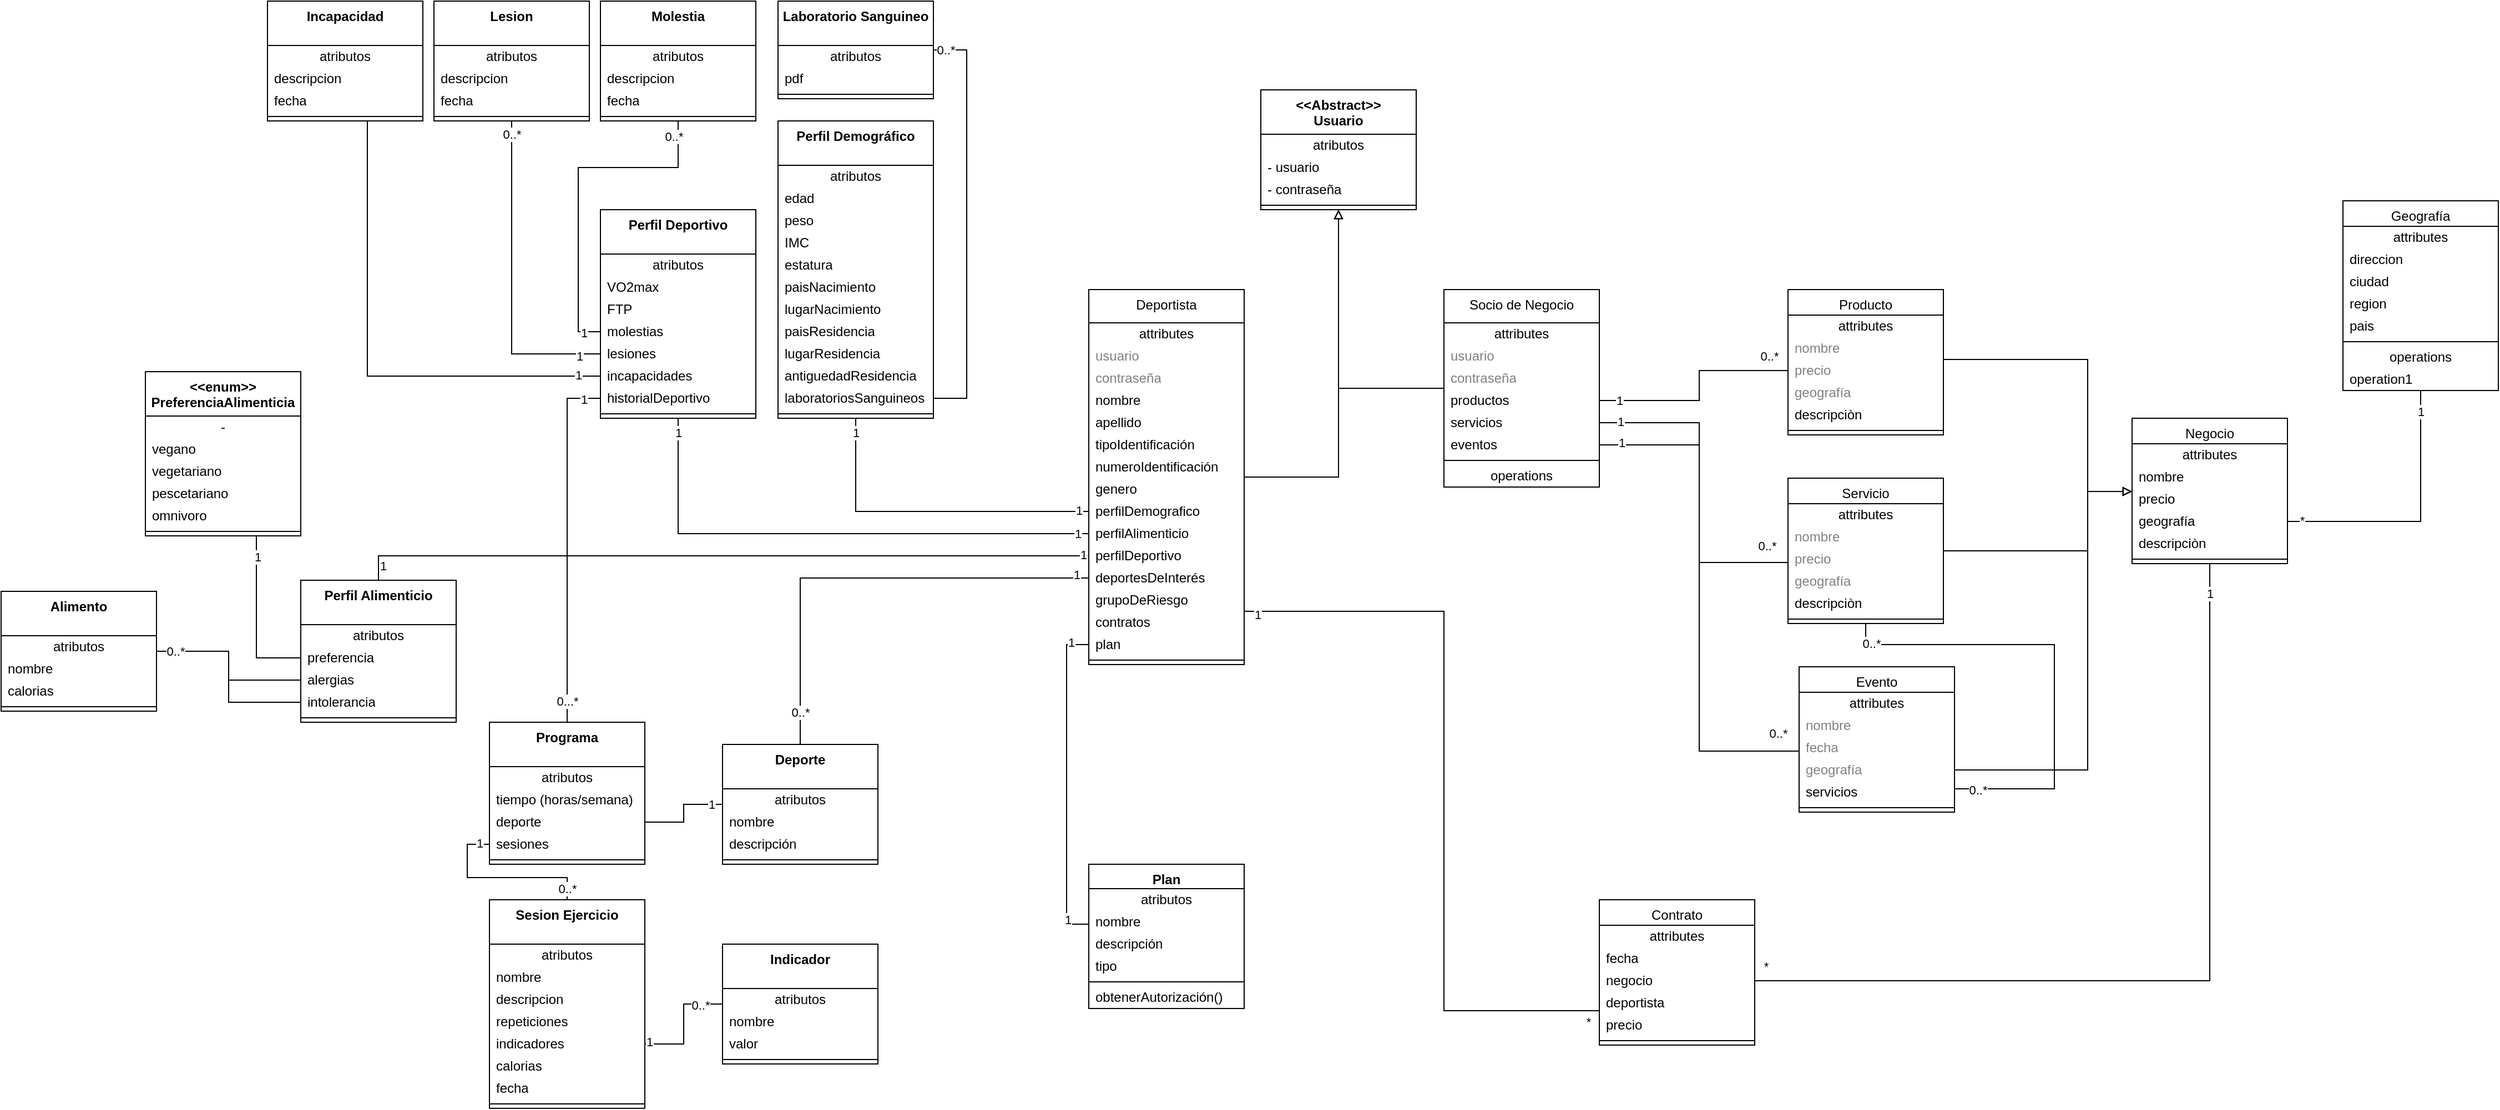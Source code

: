 <mxfile version="23.0.2" type="github">
  <diagram name="Diagrama de Dominio" id="k7yJM_aL9ywVYqb-OdOL">
    <mxGraphModel dx="2276" dy="831" grid="1" gridSize="10" guides="1" tooltips="1" connect="1" arrows="1" fold="1" page="1" pageScale="1" pageWidth="850" pageHeight="1100" math="0" shadow="0">
      <root>
        <mxCell id="0" />
        <mxCell id="1" parent="0" />
        <mxCell id="pLd1VBL99V37FzW1p19a-2" value="&lt;b&gt;&amp;lt;&amp;lt;Abstract&amp;gt;&amp;gt;&lt;br&gt;Usuario&lt;/b&gt;" style="swimlane;fontStyle=0;align=center;verticalAlign=top;childLayout=stackLayout;horizontal=1;startSize=40;horizontalStack=0;resizeParent=1;resizeParentMax=0;resizeLast=0;collapsible=0;marginBottom=0;html=1;whiteSpace=wrap;" parent="1" vertex="1">
          <mxGeometry x="285" y="150" width="140" height="108" as="geometry" />
        </mxCell>
        <mxCell id="pLd1VBL99V37FzW1p19a-3" value="atributos" style="text;html=1;strokeColor=none;fillColor=none;align=center;verticalAlign=middle;spacingLeft=4;spacingRight=4;overflow=hidden;rotatable=0;points=[[0,0.5],[1,0.5]];portConstraint=eastwest;whiteSpace=wrap;" parent="pLd1VBL99V37FzW1p19a-2" vertex="1">
          <mxGeometry y="40" width="140" height="20" as="geometry" />
        </mxCell>
        <mxCell id="pLd1VBL99V37FzW1p19a-4" value="- usuario" style="text;html=1;strokeColor=none;fillColor=none;align=left;verticalAlign=middle;spacingLeft=4;spacingRight=4;overflow=hidden;rotatable=0;points=[[0,0.5],[1,0.5]];portConstraint=eastwest;whiteSpace=wrap;" parent="pLd1VBL99V37FzW1p19a-2" vertex="1">
          <mxGeometry y="60" width="140" height="20" as="geometry" />
        </mxCell>
        <mxCell id="pLd1VBL99V37FzW1p19a-10" value="- contraseña" style="text;html=1;strokeColor=none;fillColor=none;align=left;verticalAlign=middle;spacingLeft=4;spacingRight=4;overflow=hidden;rotatable=0;points=[[0,0.5],[1,0.5]];portConstraint=eastwest;whiteSpace=wrap;" parent="pLd1VBL99V37FzW1p19a-2" vertex="1">
          <mxGeometry y="80" width="140" height="20" as="geometry" />
        </mxCell>
        <mxCell id="pLd1VBL99V37FzW1p19a-7" value="" style="line;strokeWidth=1;fillColor=none;align=left;verticalAlign=middle;spacingTop=-1;spacingLeft=3;spacingRight=3;rotatable=0;labelPosition=right;points=[];portConstraint=eastwest;" parent="pLd1VBL99V37FzW1p19a-2" vertex="1">
          <mxGeometry y="100" width="140" height="8" as="geometry" />
        </mxCell>
        <mxCell id="pLd1VBL99V37FzW1p19a-29" style="edgeStyle=orthogonalEdgeStyle;rounded=0;orthogonalLoop=1;jettySize=auto;html=1;endArrow=block;endFill=0;" parent="1" source="pLd1VBL99V37FzW1p19a-12" target="pLd1VBL99V37FzW1p19a-2" edge="1">
          <mxGeometry relative="1" as="geometry" />
        </mxCell>
        <mxCell id="pLd1VBL99V37FzW1p19a-12" value="Deportista" style="swimlane;fontStyle=0;align=center;verticalAlign=top;childLayout=stackLayout;horizontal=1;startSize=30;horizontalStack=0;resizeParent=1;resizeParentMax=0;resizeLast=0;collapsible=0;marginBottom=0;html=1;whiteSpace=wrap;" parent="1" vertex="1">
          <mxGeometry x="130" y="330" width="140" height="338" as="geometry" />
        </mxCell>
        <mxCell id="pLd1VBL99V37FzW1p19a-13" value="attributes" style="text;html=1;strokeColor=none;fillColor=none;align=center;verticalAlign=middle;spacingLeft=4;spacingRight=4;overflow=hidden;rotatable=0;points=[[0,0.5],[1,0.5]];portConstraint=eastwest;whiteSpace=wrap;" parent="pLd1VBL99V37FzW1p19a-12" vertex="1">
          <mxGeometry y="30" width="140" height="20" as="geometry" />
        </mxCell>
        <mxCell id="pLd1VBL99V37FzW1p19a-15" value="usuario" style="text;html=1;strokeColor=none;fillColor=none;align=left;verticalAlign=middle;spacingLeft=4;spacingRight=4;overflow=hidden;rotatable=0;points=[[0,0.5],[1,0.5]];portConstraint=eastwest;fontColor=#808080;whiteSpace=wrap;" parent="pLd1VBL99V37FzW1p19a-12" vertex="1">
          <mxGeometry y="50" width="140" height="20" as="geometry" />
        </mxCell>
        <mxCell id="pLd1VBL99V37FzW1p19a-30" value="contraseña" style="text;html=1;strokeColor=none;fillColor=none;align=left;verticalAlign=middle;spacingLeft=4;spacingRight=4;overflow=hidden;rotatable=0;points=[[0,0.5],[1,0.5]];portConstraint=eastwest;fontColor=#808080;whiteSpace=wrap;" parent="pLd1VBL99V37FzW1p19a-12" vertex="1">
          <mxGeometry y="70" width="140" height="20" as="geometry" />
        </mxCell>
        <mxCell id="pLd1VBL99V37FzW1p19a-92" value="nombre" style="text;html=1;strokeColor=none;fillColor=none;align=left;verticalAlign=middle;spacingLeft=4;spacingRight=4;overflow=hidden;rotatable=0;points=[[0,0.5],[1,0.5]];portConstraint=eastwest;whiteSpace=wrap;" parent="pLd1VBL99V37FzW1p19a-12" vertex="1">
          <mxGeometry y="90" width="140" height="20" as="geometry" />
        </mxCell>
        <mxCell id="pLd1VBL99V37FzW1p19a-80" value="apellido" style="text;html=1;strokeColor=none;fillColor=none;align=left;verticalAlign=middle;spacingLeft=4;spacingRight=4;overflow=hidden;rotatable=0;points=[[0,0.5],[1,0.5]];portConstraint=eastwest;whiteSpace=wrap;" parent="pLd1VBL99V37FzW1p19a-12" vertex="1">
          <mxGeometry y="110" width="140" height="20" as="geometry" />
        </mxCell>
        <mxCell id="pLd1VBL99V37FzW1p19a-81" value="tipoIdentificación" style="text;html=1;strokeColor=none;fillColor=none;align=left;verticalAlign=middle;spacingLeft=4;spacingRight=4;overflow=hidden;rotatable=0;points=[[0,0.5],[1,0.5]];portConstraint=eastwest;whiteSpace=wrap;" parent="pLd1VBL99V37FzW1p19a-12" vertex="1">
          <mxGeometry y="130" width="140" height="20" as="geometry" />
        </mxCell>
        <mxCell id="pLd1VBL99V37FzW1p19a-82" value="numeroIdentificación" style="text;html=1;strokeColor=none;fillColor=none;align=left;verticalAlign=middle;spacingLeft=4;spacingRight=4;overflow=hidden;rotatable=0;points=[[0,0.5],[1,0.5]];portConstraint=eastwest;whiteSpace=wrap;" parent="pLd1VBL99V37FzW1p19a-12" vertex="1">
          <mxGeometry y="150" width="140" height="20" as="geometry" />
        </mxCell>
        <mxCell id="pLd1VBL99V37FzW1p19a-112" value="genero" style="text;html=1;strokeColor=none;fillColor=none;align=left;verticalAlign=middle;spacingLeft=4;spacingRight=4;overflow=hidden;rotatable=0;points=[[0,0.5],[1,0.5]];portConstraint=eastwest;whiteSpace=wrap;" parent="pLd1VBL99V37FzW1p19a-12" vertex="1">
          <mxGeometry y="170" width="140" height="20" as="geometry" />
        </mxCell>
        <mxCell id="pLd1VBL99V37FzW1p19a-84" value="perfilDemografico" style="text;html=1;strokeColor=none;fillColor=none;align=left;verticalAlign=middle;spacingLeft=4;spacingRight=4;overflow=hidden;rotatable=0;points=[[0,0.5],[1,0.5]];portConstraint=eastwest;whiteSpace=wrap;" parent="pLd1VBL99V37FzW1p19a-12" vertex="1">
          <mxGeometry y="190" width="140" height="20" as="geometry" />
        </mxCell>
        <mxCell id="pLd1VBL99V37FzW1p19a-139" value="perfilAlimenticio" style="text;html=1;strokeColor=none;fillColor=none;align=left;verticalAlign=middle;spacingLeft=4;spacingRight=4;overflow=hidden;rotatable=0;points=[[0,0.5],[1,0.5]];portConstraint=eastwest;whiteSpace=wrap;" parent="pLd1VBL99V37FzW1p19a-12" vertex="1">
          <mxGeometry y="210" width="140" height="20" as="geometry" />
        </mxCell>
        <mxCell id="pLd1VBL99V37FzW1p19a-140" value="perfilDeportivo" style="text;html=1;strokeColor=none;fillColor=none;align=left;verticalAlign=middle;spacingLeft=4;spacingRight=4;overflow=hidden;rotatable=0;points=[[0,0.5],[1,0.5]];portConstraint=eastwest;whiteSpace=wrap;" parent="pLd1VBL99V37FzW1p19a-12" vertex="1">
          <mxGeometry y="230" width="140" height="20" as="geometry" />
        </mxCell>
        <mxCell id="pLd1VBL99V37FzW1p19a-98" value="deportesDeInterés" style="text;html=1;strokeColor=none;fillColor=none;align=left;verticalAlign=middle;spacingLeft=4;spacingRight=4;overflow=hidden;rotatable=0;points=[[0,0.5],[1,0.5]];portConstraint=eastwest;whiteSpace=wrap;" parent="pLd1VBL99V37FzW1p19a-12" vertex="1">
          <mxGeometry y="250" width="140" height="20" as="geometry" />
        </mxCell>
        <mxCell id="pLd1VBL99V37FzW1p19a-248" value="grupoDeRiesgo" style="text;html=1;strokeColor=none;fillColor=none;align=left;verticalAlign=middle;spacingLeft=4;spacingRight=4;overflow=hidden;rotatable=0;points=[[0,0.5],[1,0.5]];portConstraint=eastwest;whiteSpace=wrap;" parent="pLd1VBL99V37FzW1p19a-12" vertex="1">
          <mxGeometry y="270" width="140" height="20" as="geometry" />
        </mxCell>
        <mxCell id="2bvyT1WtYdkZZh35dKbS-32" value="contratos" style="text;html=1;strokeColor=none;fillColor=none;align=left;verticalAlign=middle;spacingLeft=4;spacingRight=4;overflow=hidden;rotatable=0;points=[[0,0.5],[1,0.5]];portConstraint=eastwest;whiteSpace=wrap;" vertex="1" parent="pLd1VBL99V37FzW1p19a-12">
          <mxGeometry y="290" width="140" height="20" as="geometry" />
        </mxCell>
        <mxCell id="pLd1VBL99V37FzW1p19a-254" value="plan" style="text;html=1;strokeColor=none;fillColor=none;align=left;verticalAlign=middle;spacingLeft=4;spacingRight=4;overflow=hidden;rotatable=0;points=[[0,0.5],[1,0.5]];portConstraint=eastwest;whiteSpace=wrap;" parent="pLd1VBL99V37FzW1p19a-12" vertex="1">
          <mxGeometry y="310" width="140" height="20" as="geometry" />
        </mxCell>
        <mxCell id="pLd1VBL99V37FzW1p19a-17" value="" style="line;strokeWidth=1;fillColor=none;align=left;verticalAlign=middle;spacingTop=-1;spacingLeft=3;spacingRight=3;rotatable=0;labelPosition=right;points=[];portConstraint=eastwest;" parent="pLd1VBL99V37FzW1p19a-12" vertex="1">
          <mxGeometry y="330" width="140" height="8" as="geometry" />
        </mxCell>
        <mxCell id="pLd1VBL99V37FzW1p19a-28" style="edgeStyle=orthogonalEdgeStyle;rounded=0;orthogonalLoop=1;jettySize=auto;html=1;endArrow=block;endFill=0;" parent="1" source="pLd1VBL99V37FzW1p19a-20" target="pLd1VBL99V37FzW1p19a-2" edge="1">
          <mxGeometry relative="1" as="geometry" />
        </mxCell>
        <mxCell id="pLd1VBL99V37FzW1p19a-20" value="Socio de Negocio" style="swimlane;fontStyle=0;align=center;verticalAlign=top;childLayout=stackLayout;horizontal=1;startSize=30;horizontalStack=0;resizeParent=1;resizeParentMax=0;resizeLast=0;collapsible=0;marginBottom=0;html=1;whiteSpace=wrap;" parent="1" vertex="1">
          <mxGeometry x="450" y="330" width="140" height="178" as="geometry" />
        </mxCell>
        <mxCell id="pLd1VBL99V37FzW1p19a-21" value="attributes" style="text;html=1;strokeColor=none;fillColor=none;align=center;verticalAlign=middle;spacingLeft=4;spacingRight=4;overflow=hidden;rotatable=0;points=[[0,0.5],[1,0.5]];portConstraint=eastwest;whiteSpace=wrap;" parent="pLd1VBL99V37FzW1p19a-20" vertex="1">
          <mxGeometry y="30" width="140" height="20" as="geometry" />
        </mxCell>
        <mxCell id="pLd1VBL99V37FzW1p19a-23" value="usuario" style="text;html=1;strokeColor=none;fillColor=none;align=left;verticalAlign=middle;spacingLeft=4;spacingRight=4;overflow=hidden;rotatable=0;points=[[0,0.5],[1,0.5]];portConstraint=eastwest;fontColor=#808080;whiteSpace=wrap;" parent="pLd1VBL99V37FzW1p19a-20" vertex="1">
          <mxGeometry y="50" width="140" height="20" as="geometry" />
        </mxCell>
        <mxCell id="pLd1VBL99V37FzW1p19a-31" value="contraseña" style="text;html=1;strokeColor=none;fillColor=none;align=left;verticalAlign=middle;spacingLeft=4;spacingRight=4;overflow=hidden;rotatable=0;points=[[0,0.5],[1,0.5]];portConstraint=eastwest;fontColor=#808080;whiteSpace=wrap;" parent="pLd1VBL99V37FzW1p19a-20" vertex="1">
          <mxGeometry y="70" width="140" height="20" as="geometry" />
        </mxCell>
        <mxCell id="pLd1VBL99V37FzW1p19a-22" value="productos" style="text;html=1;strokeColor=none;fillColor=none;align=left;verticalAlign=middle;spacingLeft=4;spacingRight=4;overflow=hidden;rotatable=0;points=[[0,0.5],[1,0.5]];portConstraint=eastwest;whiteSpace=wrap;" parent="pLd1VBL99V37FzW1p19a-20" vertex="1">
          <mxGeometry y="90" width="140" height="20" as="geometry" />
        </mxCell>
        <mxCell id="pLd1VBL99V37FzW1p19a-56" value="servicios" style="text;html=1;strokeColor=none;fillColor=none;align=left;verticalAlign=middle;spacingLeft=4;spacingRight=4;overflow=hidden;rotatable=0;points=[[0,0.5],[1,0.5]];portConstraint=eastwest;whiteSpace=wrap;" parent="pLd1VBL99V37FzW1p19a-20" vertex="1">
          <mxGeometry y="110" width="140" height="20" as="geometry" />
        </mxCell>
        <mxCell id="pLd1VBL99V37FzW1p19a-57" value="eventos" style="text;html=1;strokeColor=none;fillColor=none;align=left;verticalAlign=middle;spacingLeft=4;spacingRight=4;overflow=hidden;rotatable=0;points=[[0,0.5],[1,0.5]];portConstraint=eastwest;whiteSpace=wrap;" parent="pLd1VBL99V37FzW1p19a-20" vertex="1">
          <mxGeometry y="130" width="140" height="20" as="geometry" />
        </mxCell>
        <mxCell id="pLd1VBL99V37FzW1p19a-25" value="" style="line;strokeWidth=1;fillColor=none;align=left;verticalAlign=middle;spacingTop=-1;spacingLeft=3;spacingRight=3;rotatable=0;labelPosition=right;points=[];portConstraint=eastwest;" parent="pLd1VBL99V37FzW1p19a-20" vertex="1">
          <mxGeometry y="150" width="140" height="8" as="geometry" />
        </mxCell>
        <mxCell id="pLd1VBL99V37FzW1p19a-26" value="operations" style="text;html=1;strokeColor=none;fillColor=none;align=center;verticalAlign=middle;spacingLeft=4;spacingRight=4;overflow=hidden;rotatable=0;points=[[0,0.5],[1,0.5]];portConstraint=eastwest;whiteSpace=wrap;" parent="pLd1VBL99V37FzW1p19a-20" vertex="1">
          <mxGeometry y="158" width="140" height="20" as="geometry" />
        </mxCell>
        <mxCell id="pLd1VBL99V37FzW1p19a-58" style="edgeStyle=orthogonalEdgeStyle;rounded=0;orthogonalLoop=1;jettySize=auto;html=1;endArrow=none;endFill=0;startArrow=none;startFill=0;" parent="1" source="pLd1VBL99V37FzW1p19a-32" target="pLd1VBL99V37FzW1p19a-22" edge="1">
          <mxGeometry relative="1" as="geometry">
            <Array as="points">
              <mxPoint x="680" y="403" />
              <mxPoint x="680" y="430" />
            </Array>
          </mxGeometry>
        </mxCell>
        <mxCell id="pLd1VBL99V37FzW1p19a-65" value="0..*" style="edgeLabel;html=1;align=center;verticalAlign=middle;resizable=0;points=[];" parent="pLd1VBL99V37FzW1p19a-58" vertex="1" connectable="0">
          <mxGeometry x="-0.77" y="2" relative="1" as="geometry">
            <mxPoint x="5" y="-15" as="offset" />
          </mxGeometry>
        </mxCell>
        <mxCell id="pLd1VBL99V37FzW1p19a-70" value="1" style="edgeLabel;html=1;align=center;verticalAlign=middle;resizable=0;points=[];" parent="pLd1VBL99V37FzW1p19a-58" vertex="1" connectable="0">
          <mxGeometry x="0.77" relative="1" as="geometry">
            <mxPoint x="-5" as="offset" />
          </mxGeometry>
        </mxCell>
        <mxCell id="2bvyT1WtYdkZZh35dKbS-20" style="edgeStyle=orthogonalEdgeStyle;rounded=0;orthogonalLoop=1;jettySize=auto;html=1;endArrow=block;endFill=0;" edge="1" parent="1" source="pLd1VBL99V37FzW1p19a-32" target="2bvyT1WtYdkZZh35dKbS-9">
          <mxGeometry relative="1" as="geometry">
            <Array as="points">
              <mxPoint x="1030" y="393" />
              <mxPoint x="1030" y="512" />
            </Array>
          </mxGeometry>
        </mxCell>
        <mxCell id="pLd1VBL99V37FzW1p19a-32" value="Producto" style="swimlane;fontStyle=0;align=center;verticalAlign=top;childLayout=stackLayout;horizontal=1;startSize=23;horizontalStack=0;resizeParent=1;resizeParentMax=0;resizeLast=0;collapsible=0;marginBottom=0;html=1;whiteSpace=wrap;" parent="1" vertex="1">
          <mxGeometry x="760" y="330" width="140" height="131" as="geometry" />
        </mxCell>
        <mxCell id="pLd1VBL99V37FzW1p19a-33" value="attributes" style="text;html=1;strokeColor=none;fillColor=none;align=center;verticalAlign=middle;spacingLeft=4;spacingRight=4;overflow=hidden;rotatable=0;points=[[0,0.5],[1,0.5]];portConstraint=eastwest;whiteSpace=wrap;" parent="pLd1VBL99V37FzW1p19a-32" vertex="1">
          <mxGeometry y="23" width="140" height="20" as="geometry" />
        </mxCell>
        <mxCell id="pLd1VBL99V37FzW1p19a-34" value="nombre" style="text;html=1;strokeColor=none;fillColor=none;align=left;verticalAlign=middle;spacingLeft=4;spacingRight=4;overflow=hidden;rotatable=0;points=[[0,0.5],[1,0.5]];portConstraint=eastwest;whiteSpace=wrap;fontColor=#808080;" parent="pLd1VBL99V37FzW1p19a-32" vertex="1">
          <mxGeometry y="43" width="140" height="20" as="geometry" />
        </mxCell>
        <mxCell id="pLd1VBL99V37FzW1p19a-61" value="precio" style="text;html=1;strokeColor=none;fillColor=none;align=left;verticalAlign=middle;spacingLeft=4;spacingRight=4;overflow=hidden;rotatable=0;points=[[0,0.5],[1,0.5]];portConstraint=eastwest;whiteSpace=wrap;fontColor=#808080;" parent="pLd1VBL99V37FzW1p19a-32" vertex="1">
          <mxGeometry y="63" width="140" height="20" as="geometry" />
        </mxCell>
        <mxCell id="2bvyT1WtYdkZZh35dKbS-24" value="geografía" style="text;html=1;strokeColor=none;fillColor=none;align=left;verticalAlign=middle;spacingLeft=4;spacingRight=4;overflow=hidden;rotatable=0;points=[[0,0.5],[1,0.5]];portConstraint=eastwest;whiteSpace=wrap;fontColor=#808080;" vertex="1" parent="pLd1VBL99V37FzW1p19a-32">
          <mxGeometry y="83" width="140" height="20" as="geometry" />
        </mxCell>
        <mxCell id="pLd1VBL99V37FzW1p19a-62" value="descripciòn" style="text;html=1;strokeColor=none;fillColor=none;align=left;verticalAlign=middle;spacingLeft=4;spacingRight=4;overflow=hidden;rotatable=0;points=[[0,0.5],[1,0.5]];portConstraint=eastwest;whiteSpace=wrap;" parent="pLd1VBL99V37FzW1p19a-32" vertex="1">
          <mxGeometry y="103" width="140" height="20" as="geometry" />
        </mxCell>
        <mxCell id="pLd1VBL99V37FzW1p19a-37" value="" style="line;strokeWidth=1;fillColor=none;align=left;verticalAlign=middle;spacingTop=-1;spacingLeft=3;spacingRight=3;rotatable=0;labelPosition=right;points=[];portConstraint=eastwest;" parent="pLd1VBL99V37FzW1p19a-32" vertex="1">
          <mxGeometry y="123" width="140" height="8" as="geometry" />
        </mxCell>
        <mxCell id="pLd1VBL99V37FzW1p19a-59" style="edgeStyle=orthogonalEdgeStyle;rounded=0;orthogonalLoop=1;jettySize=auto;html=1;endArrow=none;endFill=0;startArrow=none;startFill=0;" parent="1" source="pLd1VBL99V37FzW1p19a-40" target="pLd1VBL99V37FzW1p19a-56" edge="1">
          <mxGeometry relative="1" as="geometry">
            <Array as="points">
              <mxPoint x="680" y="576" />
              <mxPoint x="680" y="450" />
            </Array>
          </mxGeometry>
        </mxCell>
        <mxCell id="pLd1VBL99V37FzW1p19a-66" value="0..*" style="edgeLabel;html=1;align=center;verticalAlign=middle;resizable=0;points=[];" parent="pLd1VBL99V37FzW1p19a-59" vertex="1" connectable="0">
          <mxGeometry x="-0.899" relative="1" as="geometry">
            <mxPoint x="-4" y="-15" as="offset" />
          </mxGeometry>
        </mxCell>
        <mxCell id="pLd1VBL99V37FzW1p19a-71" value="1" style="edgeLabel;html=1;align=center;verticalAlign=middle;resizable=0;points=[];" parent="pLd1VBL99V37FzW1p19a-59" vertex="1" connectable="0">
          <mxGeometry x="0.842" y="-1" relative="1" as="geometry">
            <mxPoint x="-5" as="offset" />
          </mxGeometry>
        </mxCell>
        <mxCell id="2bvyT1WtYdkZZh35dKbS-21" style="edgeStyle=orthogonalEdgeStyle;rounded=0;orthogonalLoop=1;jettySize=auto;html=1;endArrow=block;endFill=0;" edge="1" parent="1" source="pLd1VBL99V37FzW1p19a-40" target="2bvyT1WtYdkZZh35dKbS-9">
          <mxGeometry relative="1" as="geometry">
            <Array as="points">
              <mxPoint x="1030" y="566" />
              <mxPoint x="1030" y="512" />
            </Array>
          </mxGeometry>
        </mxCell>
        <mxCell id="pLd1VBL99V37FzW1p19a-40" value="Servicio" style="swimlane;fontStyle=0;align=center;verticalAlign=top;childLayout=stackLayout;horizontal=1;startSize=23;horizontalStack=0;resizeParent=1;resizeParentMax=0;resizeLast=0;collapsible=0;marginBottom=0;html=1;whiteSpace=wrap;" parent="1" vertex="1">
          <mxGeometry x="760" y="500" width="140" height="131" as="geometry" />
        </mxCell>
        <mxCell id="pLd1VBL99V37FzW1p19a-41" value="attributes" style="text;html=1;strokeColor=none;fillColor=none;align=center;verticalAlign=middle;spacingLeft=4;spacingRight=4;overflow=hidden;rotatable=0;points=[[0,0.5],[1,0.5]];portConstraint=eastwest;whiteSpace=wrap;" parent="pLd1VBL99V37FzW1p19a-40" vertex="1">
          <mxGeometry y="23" width="140" height="20" as="geometry" />
        </mxCell>
        <mxCell id="pLd1VBL99V37FzW1p19a-42" value="nombre" style="text;html=1;strokeColor=none;fillColor=none;align=left;verticalAlign=middle;spacingLeft=4;spacingRight=4;overflow=hidden;rotatable=0;points=[[0,0.5],[1,0.5]];portConstraint=eastwest;whiteSpace=wrap;fontColor=#808080;" parent="pLd1VBL99V37FzW1p19a-40" vertex="1">
          <mxGeometry y="43" width="140" height="20" as="geometry" />
        </mxCell>
        <mxCell id="pLd1VBL99V37FzW1p19a-63" value="precio" style="text;html=1;strokeColor=none;fillColor=none;align=left;verticalAlign=middle;spacingLeft=4;spacingRight=4;overflow=hidden;rotatable=0;points=[[0,0.5],[1,0.5]];portConstraint=eastwest;whiteSpace=wrap;fontColor=#808080;" parent="pLd1VBL99V37FzW1p19a-40" vertex="1">
          <mxGeometry y="63" width="140" height="20" as="geometry" />
        </mxCell>
        <mxCell id="2bvyT1WtYdkZZh35dKbS-23" value="geografía" style="text;html=1;strokeColor=none;fillColor=none;align=left;verticalAlign=middle;spacingLeft=4;spacingRight=4;overflow=hidden;rotatable=0;points=[[0,0.5],[1,0.5]];portConstraint=eastwest;whiteSpace=wrap;fontColor=#808080;" vertex="1" parent="pLd1VBL99V37FzW1p19a-40">
          <mxGeometry y="83" width="140" height="20" as="geometry" />
        </mxCell>
        <mxCell id="pLd1VBL99V37FzW1p19a-64" value="descripciòn" style="text;html=1;strokeColor=none;fillColor=none;align=left;verticalAlign=middle;spacingLeft=4;spacingRight=4;overflow=hidden;rotatable=0;points=[[0,0.5],[1,0.5]];portConstraint=eastwest;whiteSpace=wrap;" parent="pLd1VBL99V37FzW1p19a-40" vertex="1">
          <mxGeometry y="103" width="140" height="20" as="geometry" />
        </mxCell>
        <mxCell id="pLd1VBL99V37FzW1p19a-45" value="" style="line;strokeWidth=1;fillColor=none;align=left;verticalAlign=middle;spacingTop=-1;spacingLeft=3;spacingRight=3;rotatable=0;labelPosition=right;points=[];portConstraint=eastwest;" parent="pLd1VBL99V37FzW1p19a-40" vertex="1">
          <mxGeometry y="123" width="140" height="8" as="geometry" />
        </mxCell>
        <mxCell id="pLd1VBL99V37FzW1p19a-60" style="edgeStyle=orthogonalEdgeStyle;rounded=0;orthogonalLoop=1;jettySize=auto;html=1;endArrow=none;endFill=0;startArrow=none;startFill=0;" parent="1" source="pLd1VBL99V37FzW1p19a-48" target="pLd1VBL99V37FzW1p19a-57" edge="1">
          <mxGeometry relative="1" as="geometry">
            <Array as="points">
              <mxPoint x="680" y="746" />
              <mxPoint x="680" y="470" />
            </Array>
          </mxGeometry>
        </mxCell>
        <mxCell id="pLd1VBL99V37FzW1p19a-68" value="0..*" style="edgeLabel;html=1;align=center;verticalAlign=middle;resizable=0;points=[];" parent="pLd1VBL99V37FzW1p19a-60" vertex="1" connectable="0">
          <mxGeometry x="-0.895" y="2" relative="1" as="geometry">
            <mxPoint x="5" y="-18" as="offset" />
          </mxGeometry>
        </mxCell>
        <mxCell id="pLd1VBL99V37FzW1p19a-69" value="1" style="edgeLabel;html=1;align=center;verticalAlign=middle;resizable=0;points=[];" parent="pLd1VBL99V37FzW1p19a-60" vertex="1" connectable="0">
          <mxGeometry x="0.901" y="-2" relative="1" as="geometry">
            <mxPoint x="-3" as="offset" />
          </mxGeometry>
        </mxCell>
        <mxCell id="2bvyT1WtYdkZZh35dKbS-22" style="edgeStyle=orthogonalEdgeStyle;rounded=0;orthogonalLoop=1;jettySize=auto;html=1;endArrow=block;endFill=0;" edge="1" parent="1" source="pLd1VBL99V37FzW1p19a-169" target="2bvyT1WtYdkZZh35dKbS-9">
          <mxGeometry relative="1" as="geometry">
            <Array as="points">
              <mxPoint x="1030" y="763" />
              <mxPoint x="1030" y="512" />
            </Array>
          </mxGeometry>
        </mxCell>
        <mxCell id="pLd1VBL99V37FzW1p19a-48" value="Evento" style="swimlane;fontStyle=0;align=center;verticalAlign=top;childLayout=stackLayout;horizontal=1;startSize=23;horizontalStack=0;resizeParent=1;resizeParentMax=0;resizeLast=0;collapsible=0;marginBottom=0;html=1;whiteSpace=wrap;" parent="1" vertex="1">
          <mxGeometry x="770" y="670" width="140" height="131" as="geometry" />
        </mxCell>
        <mxCell id="pLd1VBL99V37FzW1p19a-49" value="attributes" style="text;html=1;strokeColor=none;fillColor=none;align=center;verticalAlign=middle;spacingLeft=4;spacingRight=4;overflow=hidden;rotatable=0;points=[[0,0.5],[1,0.5]];portConstraint=eastwest;whiteSpace=wrap;" parent="pLd1VBL99V37FzW1p19a-48" vertex="1">
          <mxGeometry y="23" width="140" height="20" as="geometry" />
        </mxCell>
        <mxCell id="pLd1VBL99V37FzW1p19a-50" value="nombre" style="text;html=1;strokeColor=none;fillColor=none;align=left;verticalAlign=middle;spacingLeft=4;spacingRight=4;overflow=hidden;rotatable=0;points=[[0,0.5],[1,0.5]];portConstraint=eastwest;whiteSpace=wrap;fontColor=#808080;" parent="pLd1VBL99V37FzW1p19a-48" vertex="1">
          <mxGeometry y="43" width="140" height="20" as="geometry" />
        </mxCell>
        <mxCell id="pLd1VBL99V37FzW1p19a-159" value="fecha" style="text;html=1;strokeColor=none;fillColor=none;align=left;verticalAlign=middle;spacingLeft=4;spacingRight=4;overflow=hidden;rotatable=0;points=[[0,0.5],[1,0.5]];portConstraint=eastwest;whiteSpace=wrap;fontColor=#808080;" parent="pLd1VBL99V37FzW1p19a-48" vertex="1">
          <mxGeometry y="63" width="140" height="20" as="geometry" />
        </mxCell>
        <mxCell id="pLd1VBL99V37FzW1p19a-169" value="geografía" style="text;html=1;strokeColor=none;fillColor=none;align=left;verticalAlign=middle;spacingLeft=4;spacingRight=4;overflow=hidden;rotatable=0;points=[[0,0.5],[1,0.5]];portConstraint=eastwest;whiteSpace=wrap;fontColor=#808080;" parent="pLd1VBL99V37FzW1p19a-48" vertex="1">
          <mxGeometry y="83" width="140" height="20" as="geometry" />
        </mxCell>
        <mxCell id="pLd1VBL99V37FzW1p19a-72" value="servicios" style="text;html=1;strokeColor=none;fillColor=none;align=left;verticalAlign=middle;spacingLeft=4;spacingRight=4;overflow=hidden;rotatable=0;points=[[0,0.5],[1,0.5]];portConstraint=eastwest;whiteSpace=wrap;" parent="pLd1VBL99V37FzW1p19a-48" vertex="1">
          <mxGeometry y="103" width="140" height="20" as="geometry" />
        </mxCell>
        <mxCell id="pLd1VBL99V37FzW1p19a-53" value="" style="line;strokeWidth=1;fillColor=none;align=left;verticalAlign=middle;spacingTop=-1;spacingLeft=3;spacingRight=3;rotatable=0;labelPosition=right;points=[];portConstraint=eastwest;" parent="pLd1VBL99V37FzW1p19a-48" vertex="1">
          <mxGeometry y="123" width="140" height="8" as="geometry" />
        </mxCell>
        <mxCell id="pLd1VBL99V37FzW1p19a-75" style="edgeStyle=orthogonalEdgeStyle;rounded=0;orthogonalLoop=1;jettySize=auto;html=1;endArrow=none;endFill=0;" parent="1" source="pLd1VBL99V37FzW1p19a-72" target="pLd1VBL99V37FzW1p19a-40" edge="1">
          <mxGeometry relative="1" as="geometry">
            <Array as="points">
              <mxPoint x="1000" y="780" />
              <mxPoint x="1000" y="650" />
              <mxPoint x="830" y="650" />
            </Array>
          </mxGeometry>
        </mxCell>
        <mxCell id="pLd1VBL99V37FzW1p19a-77" value="0..*" style="edgeLabel;html=1;align=center;verticalAlign=middle;resizable=0;points=[];" parent="pLd1VBL99V37FzW1p19a-75" vertex="1" connectable="0">
          <mxGeometry x="0.886" y="-1" relative="1" as="geometry">
            <mxPoint as="offset" />
          </mxGeometry>
        </mxCell>
        <mxCell id="pLd1VBL99V37FzW1p19a-315" value="0..*" style="edgeLabel;html=1;align=center;verticalAlign=middle;resizable=0;points=[];" parent="pLd1VBL99V37FzW1p19a-75" vertex="1" connectable="0">
          <mxGeometry x="-0.946" y="-1" relative="1" as="geometry">
            <mxPoint x="10" as="offset" />
          </mxGeometry>
        </mxCell>
        <mxCell id="pLd1VBL99V37FzW1p19a-93" value="&lt;b&gt;Deporte&lt;/b&gt;" style="swimlane;fontStyle=0;align=center;verticalAlign=top;childLayout=stackLayout;horizontal=1;startSize=40;horizontalStack=0;resizeParent=1;resizeParentMax=0;resizeLast=0;collapsible=0;marginBottom=0;html=1;whiteSpace=wrap;" parent="1" vertex="1">
          <mxGeometry x="-200" y="740" width="140" height="108" as="geometry" />
        </mxCell>
        <mxCell id="pLd1VBL99V37FzW1p19a-94" value="atributos" style="text;html=1;strokeColor=none;fillColor=none;align=center;verticalAlign=middle;spacingLeft=4;spacingRight=4;overflow=hidden;rotatable=0;points=[[0,0.5],[1,0.5]];portConstraint=eastwest;whiteSpace=wrap;" parent="pLd1VBL99V37FzW1p19a-93" vertex="1">
          <mxGeometry y="40" width="140" height="20" as="geometry" />
        </mxCell>
        <mxCell id="pLd1VBL99V37FzW1p19a-95" value="nombre" style="text;html=1;strokeColor=none;fillColor=none;align=left;verticalAlign=middle;spacingLeft=4;spacingRight=4;overflow=hidden;rotatable=0;points=[[0,0.5],[1,0.5]];portConstraint=eastwest;whiteSpace=wrap;" parent="pLd1VBL99V37FzW1p19a-93" vertex="1">
          <mxGeometry y="60" width="140" height="20" as="geometry" />
        </mxCell>
        <mxCell id="pLd1VBL99V37FzW1p19a-293" value="descripción" style="text;html=1;strokeColor=none;fillColor=none;align=left;verticalAlign=middle;spacingLeft=4;spacingRight=4;overflow=hidden;rotatable=0;points=[[0,0.5],[1,0.5]];portConstraint=eastwest;whiteSpace=wrap;" parent="pLd1VBL99V37FzW1p19a-93" vertex="1">
          <mxGeometry y="80" width="140" height="20" as="geometry" />
        </mxCell>
        <mxCell id="pLd1VBL99V37FzW1p19a-97" value="" style="line;strokeWidth=1;fillColor=none;align=left;verticalAlign=middle;spacingTop=-1;spacingLeft=3;spacingRight=3;rotatable=0;labelPosition=right;points=[];portConstraint=eastwest;" parent="pLd1VBL99V37FzW1p19a-93" vertex="1">
          <mxGeometry y="100" width="140" height="8" as="geometry" />
        </mxCell>
        <mxCell id="pLd1VBL99V37FzW1p19a-99" style="edgeStyle=orthogonalEdgeStyle;rounded=0;orthogonalLoop=1;jettySize=auto;html=1;endArrow=none;endFill=0;" parent="1" source="pLd1VBL99V37FzW1p19a-98" target="pLd1VBL99V37FzW1p19a-93" edge="1">
          <mxGeometry relative="1" as="geometry" />
        </mxCell>
        <mxCell id="pLd1VBL99V37FzW1p19a-100" value="0..*" style="edgeLabel;html=1;align=center;verticalAlign=middle;resizable=0;points=[];" parent="pLd1VBL99V37FzW1p19a-99" vertex="1" connectable="0">
          <mxGeometry x="0.845" y="-1" relative="1" as="geometry">
            <mxPoint x="1" y="3" as="offset" />
          </mxGeometry>
        </mxCell>
        <mxCell id="pLd1VBL99V37FzW1p19a-227" value="1" style="edgeLabel;html=1;align=center;verticalAlign=middle;resizable=0;points=[];" parent="pLd1VBL99V37FzW1p19a-99" vertex="1" connectable="0">
          <mxGeometry x="-0.921" y="-3" relative="1" as="geometry">
            <mxPoint x="5" as="offset" />
          </mxGeometry>
        </mxCell>
        <mxCell id="pLd1VBL99V37FzW1p19a-101" value="&lt;b&gt;Perfil Demográfico&lt;/b&gt;" style="swimlane;fontStyle=0;align=center;verticalAlign=top;childLayout=stackLayout;horizontal=1;startSize=40;horizontalStack=0;resizeParent=1;resizeParentMax=0;resizeLast=0;collapsible=0;marginBottom=0;html=1;whiteSpace=wrap;" parent="1" vertex="1">
          <mxGeometry x="-150" y="178" width="140" height="268" as="geometry" />
        </mxCell>
        <mxCell id="pLd1VBL99V37FzW1p19a-102" value="atributos" style="text;html=1;strokeColor=none;fillColor=none;align=center;verticalAlign=middle;spacingLeft=4;spacingRight=4;overflow=hidden;rotatable=0;points=[[0,0.5],[1,0.5]];portConstraint=eastwest;whiteSpace=wrap;" parent="pLd1VBL99V37FzW1p19a-101" vertex="1">
          <mxGeometry y="40" width="140" height="20" as="geometry" />
        </mxCell>
        <mxCell id="pLd1VBL99V37FzW1p19a-103" value="edad" style="text;html=1;strokeColor=none;fillColor=none;align=left;verticalAlign=middle;spacingLeft=4;spacingRight=4;overflow=hidden;rotatable=0;points=[[0,0.5],[1,0.5]];portConstraint=eastwest;whiteSpace=wrap;" parent="pLd1VBL99V37FzW1p19a-101" vertex="1">
          <mxGeometry y="60" width="140" height="20" as="geometry" />
        </mxCell>
        <mxCell id="pLd1VBL99V37FzW1p19a-106" value="peso" style="text;html=1;strokeColor=none;fillColor=none;align=left;verticalAlign=middle;spacingLeft=4;spacingRight=4;overflow=hidden;rotatable=0;points=[[0,0.5],[1,0.5]];portConstraint=eastwest;whiteSpace=wrap;" parent="pLd1VBL99V37FzW1p19a-101" vertex="1">
          <mxGeometry y="80" width="140" height="20" as="geometry" />
        </mxCell>
        <mxCell id="pLd1VBL99V37FzW1p19a-110" value="IMC" style="text;html=1;strokeColor=none;fillColor=none;align=left;verticalAlign=middle;spacingLeft=4;spacingRight=4;overflow=hidden;rotatable=0;points=[[0,0.5],[1,0.5]];portConstraint=eastwest;whiteSpace=wrap;" parent="pLd1VBL99V37FzW1p19a-101" vertex="1">
          <mxGeometry y="100" width="140" height="20" as="geometry" />
        </mxCell>
        <mxCell id="pLd1VBL99V37FzW1p19a-107" value="estatura" style="text;html=1;strokeColor=none;fillColor=none;align=left;verticalAlign=middle;spacingLeft=4;spacingRight=4;overflow=hidden;rotatable=0;points=[[0,0.5],[1,0.5]];portConstraint=eastwest;whiteSpace=wrap;" parent="pLd1VBL99V37FzW1p19a-101" vertex="1">
          <mxGeometry y="120" width="140" height="20" as="geometry" />
        </mxCell>
        <mxCell id="pLd1VBL99V37FzW1p19a-87" value="paisNacimiento" style="text;html=1;strokeColor=none;fillColor=none;align=left;verticalAlign=middle;spacingLeft=4;spacingRight=4;overflow=hidden;rotatable=0;points=[[0,0.5],[1,0.5]];portConstraint=eastwest;whiteSpace=wrap;" parent="pLd1VBL99V37FzW1p19a-101" vertex="1">
          <mxGeometry y="140" width="140" height="20" as="geometry" />
        </mxCell>
        <mxCell id="pLd1VBL99V37FzW1p19a-89" value="lugarNacimiento" style="text;html=1;strokeColor=none;fillColor=none;align=left;verticalAlign=middle;spacingLeft=4;spacingRight=4;overflow=hidden;rotatable=0;points=[[0,0.5],[1,0.5]];portConstraint=eastwest;whiteSpace=wrap;" parent="pLd1VBL99V37FzW1p19a-101" vertex="1">
          <mxGeometry y="160" width="140" height="20" as="geometry" />
        </mxCell>
        <mxCell id="pLd1VBL99V37FzW1p19a-90" value="paisResidencia" style="text;html=1;strokeColor=none;fillColor=none;align=left;verticalAlign=middle;spacingLeft=4;spacingRight=4;overflow=hidden;rotatable=0;points=[[0,0.5],[1,0.5]];portConstraint=eastwest;whiteSpace=wrap;" parent="pLd1VBL99V37FzW1p19a-101" vertex="1">
          <mxGeometry y="180" width="140" height="20" as="geometry" />
        </mxCell>
        <mxCell id="pLd1VBL99V37FzW1p19a-88" value="lugarResidencia" style="text;html=1;strokeColor=none;fillColor=none;align=left;verticalAlign=middle;spacingLeft=4;spacingRight=4;overflow=hidden;rotatable=0;points=[[0,0.5],[1,0.5]];portConstraint=eastwest;whiteSpace=wrap;" parent="pLd1VBL99V37FzW1p19a-101" vertex="1">
          <mxGeometry y="200" width="140" height="20" as="geometry" />
        </mxCell>
        <mxCell id="pLd1VBL99V37FzW1p19a-91" value="antiguedadResidencia" style="text;html=1;strokeColor=none;fillColor=none;align=left;verticalAlign=middle;spacingLeft=4;spacingRight=4;overflow=hidden;rotatable=0;points=[[0,0.5],[1,0.5]];portConstraint=eastwest;whiteSpace=wrap;" parent="pLd1VBL99V37FzW1p19a-101" vertex="1">
          <mxGeometry y="220" width="140" height="20" as="geometry" />
        </mxCell>
        <mxCell id="pLd1VBL99V37FzW1p19a-181" value="laboratoriosSanguineos" style="text;html=1;strokeColor=none;fillColor=none;align=left;verticalAlign=middle;spacingLeft=4;spacingRight=4;overflow=hidden;rotatable=0;points=[[0,0.5],[1,0.5]];portConstraint=eastwest;whiteSpace=wrap;" parent="pLd1VBL99V37FzW1p19a-101" vertex="1">
          <mxGeometry y="240" width="140" height="20" as="geometry" />
        </mxCell>
        <mxCell id="pLd1VBL99V37FzW1p19a-105" value="" style="line;strokeWidth=1;fillColor=none;align=left;verticalAlign=middle;spacingTop=-1;spacingLeft=3;spacingRight=3;rotatable=0;labelPosition=right;points=[];portConstraint=eastwest;" parent="pLd1VBL99V37FzW1p19a-101" vertex="1">
          <mxGeometry y="260" width="140" height="8" as="geometry" />
        </mxCell>
        <mxCell id="pLd1VBL99V37FzW1p19a-113" style="edgeStyle=orthogonalEdgeStyle;rounded=0;orthogonalLoop=1;jettySize=auto;html=1;endArrow=none;endFill=0;" parent="1" source="pLd1VBL99V37FzW1p19a-84" target="pLd1VBL99V37FzW1p19a-101" edge="1">
          <mxGeometry relative="1" as="geometry" />
        </mxCell>
        <mxCell id="pLd1VBL99V37FzW1p19a-114" value="1" style="edgeLabel;html=1;align=center;verticalAlign=middle;resizable=0;points=[];" parent="pLd1VBL99V37FzW1p19a-113" vertex="1" connectable="0">
          <mxGeometry x="0.775" y="1" relative="1" as="geometry">
            <mxPoint x="1" y="-20" as="offset" />
          </mxGeometry>
        </mxCell>
        <mxCell id="pLd1VBL99V37FzW1p19a-224" value="1" style="edgeLabel;html=1;align=center;verticalAlign=middle;resizable=0;points=[];" parent="pLd1VBL99V37FzW1p19a-113" vertex="1" connectable="0">
          <mxGeometry x="-0.921" y="-1" relative="1" as="geometry">
            <mxPoint x="2" as="offset" />
          </mxGeometry>
        </mxCell>
        <mxCell id="pLd1VBL99V37FzW1p19a-115" value="&lt;b&gt;Perfil Deportivo&lt;/b&gt;" style="swimlane;fontStyle=0;align=center;verticalAlign=top;childLayout=stackLayout;horizontal=1;startSize=40;horizontalStack=0;resizeParent=1;resizeParentMax=0;resizeLast=0;collapsible=0;marginBottom=0;html=1;whiteSpace=wrap;" parent="1" vertex="1">
          <mxGeometry x="-310" y="258" width="140" height="188" as="geometry" />
        </mxCell>
        <mxCell id="pLd1VBL99V37FzW1p19a-116" value="atributos" style="text;html=1;strokeColor=none;fillColor=none;align=center;verticalAlign=middle;spacingLeft=4;spacingRight=4;overflow=hidden;rotatable=0;points=[[0,0.5],[1,0.5]];portConstraint=eastwest;whiteSpace=wrap;" parent="pLd1VBL99V37FzW1p19a-115" vertex="1">
          <mxGeometry y="40" width="140" height="20" as="geometry" />
        </mxCell>
        <mxCell id="pLd1VBL99V37FzW1p19a-145" value="VO2max" style="text;html=1;strokeColor=none;fillColor=none;align=left;verticalAlign=middle;spacingLeft=4;spacingRight=4;overflow=hidden;rotatable=0;points=[[0,0.5],[1,0.5]];portConstraint=eastwest;whiteSpace=wrap;" parent="pLd1VBL99V37FzW1p19a-115" vertex="1">
          <mxGeometry y="60" width="140" height="20" as="geometry" />
        </mxCell>
        <mxCell id="pLd1VBL99V37FzW1p19a-117" value="FTP" style="text;html=1;strokeColor=none;fillColor=none;align=left;verticalAlign=middle;spacingLeft=4;spacingRight=4;overflow=hidden;rotatable=0;points=[[0,0.5],[1,0.5]];portConstraint=eastwest;whiteSpace=wrap;" parent="pLd1VBL99V37FzW1p19a-115" vertex="1">
          <mxGeometry y="80" width="140" height="20" as="geometry" />
        </mxCell>
        <mxCell id="pLd1VBL99V37FzW1p19a-146" value="molestias" style="text;html=1;strokeColor=none;fillColor=none;align=left;verticalAlign=middle;spacingLeft=4;spacingRight=4;overflow=hidden;rotatable=0;points=[[0,0.5],[1,0.5]];portConstraint=eastwest;whiteSpace=wrap;" parent="pLd1VBL99V37FzW1p19a-115" vertex="1">
          <mxGeometry y="100" width="140" height="20" as="geometry" />
        </mxCell>
        <mxCell id="pLd1VBL99V37FzW1p19a-147" value="lesiones" style="text;html=1;strokeColor=none;fillColor=none;align=left;verticalAlign=middle;spacingLeft=4;spacingRight=4;overflow=hidden;rotatable=0;points=[[0,0.5],[1,0.5]];portConstraint=eastwest;whiteSpace=wrap;" parent="pLd1VBL99V37FzW1p19a-115" vertex="1">
          <mxGeometry y="120" width="140" height="20" as="geometry" />
        </mxCell>
        <mxCell id="pLd1VBL99V37FzW1p19a-148" value="incapacidades" style="text;html=1;strokeColor=none;fillColor=none;align=left;verticalAlign=middle;spacingLeft=4;spacingRight=4;overflow=hidden;rotatable=0;points=[[0,0.5],[1,0.5]];portConstraint=eastwest;whiteSpace=wrap;" parent="pLd1VBL99V37FzW1p19a-115" vertex="1">
          <mxGeometry y="140" width="140" height="20" as="geometry" />
        </mxCell>
        <mxCell id="pLd1VBL99V37FzW1p19a-149" value="historialDeportivo" style="text;html=1;strokeColor=none;fillColor=none;align=left;verticalAlign=middle;spacingLeft=4;spacingRight=4;overflow=hidden;rotatable=0;points=[[0,0.5],[1,0.5]];portConstraint=eastwest;whiteSpace=wrap;" parent="pLd1VBL99V37FzW1p19a-115" vertex="1">
          <mxGeometry y="160" width="140" height="20" as="geometry" />
        </mxCell>
        <mxCell id="pLd1VBL99V37FzW1p19a-126" value="" style="line;strokeWidth=1;fillColor=none;align=left;verticalAlign=middle;spacingTop=-1;spacingLeft=3;spacingRight=3;rotatable=0;labelPosition=right;points=[];portConstraint=eastwest;" parent="pLd1VBL99V37FzW1p19a-115" vertex="1">
          <mxGeometry y="180" width="140" height="8" as="geometry" />
        </mxCell>
        <mxCell id="pLd1VBL99V37FzW1p19a-127" value="&lt;b&gt;Perfil Alimenticio&lt;/b&gt;" style="swimlane;fontStyle=0;align=center;verticalAlign=top;childLayout=stackLayout;horizontal=1;startSize=40;horizontalStack=0;resizeParent=1;resizeParentMax=0;resizeLast=0;collapsible=0;marginBottom=0;html=1;whiteSpace=wrap;" parent="1" vertex="1">
          <mxGeometry x="-580" y="592" width="140" height="128" as="geometry" />
        </mxCell>
        <mxCell id="pLd1VBL99V37FzW1p19a-128" value="atributos" style="text;html=1;strokeColor=none;fillColor=none;align=center;verticalAlign=middle;spacingLeft=4;spacingRight=4;overflow=hidden;rotatable=0;points=[[0,0.5],[1,0.5]];portConstraint=eastwest;whiteSpace=wrap;" parent="pLd1VBL99V37FzW1p19a-127" vertex="1">
          <mxGeometry y="40" width="140" height="20" as="geometry" />
        </mxCell>
        <mxCell id="pLd1VBL99V37FzW1p19a-129" value="preferencia" style="text;html=1;strokeColor=none;fillColor=none;align=left;verticalAlign=middle;spacingLeft=4;spacingRight=4;overflow=hidden;rotatable=0;points=[[0,0.5],[1,0.5]];portConstraint=eastwest;whiteSpace=wrap;" parent="pLd1VBL99V37FzW1p19a-127" vertex="1">
          <mxGeometry y="60" width="140" height="20" as="geometry" />
        </mxCell>
        <mxCell id="pLd1VBL99V37FzW1p19a-228" value="alergias" style="text;html=1;strokeColor=none;fillColor=none;align=left;verticalAlign=middle;spacingLeft=4;spacingRight=4;overflow=hidden;rotatable=0;points=[[0,0.5],[1,0.5]];portConstraint=eastwest;whiteSpace=wrap;" parent="pLd1VBL99V37FzW1p19a-127" vertex="1">
          <mxGeometry y="80" width="140" height="20" as="geometry" />
        </mxCell>
        <mxCell id="pLd1VBL99V37FzW1p19a-229" value="intolerancia" style="text;html=1;strokeColor=none;fillColor=none;align=left;verticalAlign=middle;spacingLeft=4;spacingRight=4;overflow=hidden;rotatable=0;points=[[0,0.5],[1,0.5]];portConstraint=eastwest;whiteSpace=wrap;" parent="pLd1VBL99V37FzW1p19a-127" vertex="1">
          <mxGeometry y="100" width="140" height="20" as="geometry" />
        </mxCell>
        <mxCell id="pLd1VBL99V37FzW1p19a-138" value="" style="line;strokeWidth=1;fillColor=none;align=left;verticalAlign=middle;spacingTop=-1;spacingLeft=3;spacingRight=3;rotatable=0;labelPosition=right;points=[];portConstraint=eastwest;" parent="pLd1VBL99V37FzW1p19a-127" vertex="1">
          <mxGeometry y="120" width="140" height="8" as="geometry" />
        </mxCell>
        <mxCell id="pLd1VBL99V37FzW1p19a-141" style="edgeStyle=orthogonalEdgeStyle;rounded=0;orthogonalLoop=1;jettySize=auto;html=1;endArrow=none;endFill=0;" parent="1" source="pLd1VBL99V37FzW1p19a-139" target="pLd1VBL99V37FzW1p19a-115" edge="1">
          <mxGeometry relative="1" as="geometry" />
        </mxCell>
        <mxCell id="pLd1VBL99V37FzW1p19a-143" value="1" style="edgeLabel;html=1;align=center;verticalAlign=middle;resizable=0;points=[];" parent="pLd1VBL99V37FzW1p19a-141" vertex="1" connectable="0">
          <mxGeometry x="0.934" y="-2" relative="1" as="geometry">
            <mxPoint x="-2" y="-3" as="offset" />
          </mxGeometry>
        </mxCell>
        <mxCell id="pLd1VBL99V37FzW1p19a-225" value="1" style="edgeLabel;html=1;align=center;verticalAlign=middle;resizable=0;points=[];" parent="pLd1VBL99V37FzW1p19a-141" vertex="1" connectable="0">
          <mxGeometry x="-0.936" y="1" relative="1" as="geometry">
            <mxPoint x="5" y="-1" as="offset" />
          </mxGeometry>
        </mxCell>
        <mxCell id="pLd1VBL99V37FzW1p19a-142" style="edgeStyle=orthogonalEdgeStyle;rounded=0;orthogonalLoop=1;jettySize=auto;html=1;endArrow=none;endFill=0;" parent="1" source="pLd1VBL99V37FzW1p19a-140" target="pLd1VBL99V37FzW1p19a-127" edge="1">
          <mxGeometry relative="1" as="geometry" />
        </mxCell>
        <mxCell id="pLd1VBL99V37FzW1p19a-144" value="1" style="edgeLabel;html=1;align=center;verticalAlign=middle;resizable=0;points=[];" parent="pLd1VBL99V37FzW1p19a-142" vertex="1" connectable="0">
          <mxGeometry x="0.95" y="2" relative="1" as="geometry">
            <mxPoint x="2" y="3" as="offset" />
          </mxGeometry>
        </mxCell>
        <mxCell id="pLd1VBL99V37FzW1p19a-226" value="1" style="edgeLabel;html=1;align=center;verticalAlign=middle;resizable=0;points=[];" parent="pLd1VBL99V37FzW1p19a-142" vertex="1" connectable="0">
          <mxGeometry x="-0.969" y="-1" relative="1" as="geometry">
            <mxPoint x="5" as="offset" />
          </mxGeometry>
        </mxCell>
        <mxCell id="pLd1VBL99V37FzW1p19a-155" style="edgeStyle=orthogonalEdgeStyle;rounded=0;orthogonalLoop=1;jettySize=auto;html=1;endArrow=none;endFill=0;" parent="1" source="pLd1VBL99V37FzW1p19a-154" target="pLd1VBL99V37FzW1p19a-93" edge="1">
          <mxGeometry relative="1" as="geometry" />
        </mxCell>
        <mxCell id="pLd1VBL99V37FzW1p19a-156" value="1" style="edgeLabel;html=1;align=center;verticalAlign=middle;resizable=0;points=[];" parent="pLd1VBL99V37FzW1p19a-155" vertex="1" connectable="0">
          <mxGeometry x="0.745" y="3" relative="1" as="geometry">
            <mxPoint x="1" y="3" as="offset" />
          </mxGeometry>
        </mxCell>
        <mxCell id="pLd1VBL99V37FzW1p19a-150" value="&lt;b&gt;Programa&lt;/b&gt;" style="swimlane;fontStyle=0;align=center;verticalAlign=top;childLayout=stackLayout;horizontal=1;startSize=40;horizontalStack=0;resizeParent=1;resizeParentMax=0;resizeLast=0;collapsible=0;marginBottom=0;html=1;whiteSpace=wrap;" parent="1" vertex="1">
          <mxGeometry x="-410" y="720" width="140" height="128" as="geometry" />
        </mxCell>
        <mxCell id="pLd1VBL99V37FzW1p19a-151" value="atributos" style="text;html=1;strokeColor=none;fillColor=none;align=center;verticalAlign=middle;spacingLeft=4;spacingRight=4;overflow=hidden;rotatable=0;points=[[0,0.5],[1,0.5]];portConstraint=eastwest;whiteSpace=wrap;" parent="pLd1VBL99V37FzW1p19a-150" vertex="1">
          <mxGeometry y="40" width="140" height="20" as="geometry" />
        </mxCell>
        <mxCell id="pLd1VBL99V37FzW1p19a-152" value="tiempo (horas/semana)" style="text;html=1;strokeColor=none;fillColor=none;align=left;verticalAlign=middle;spacingLeft=4;spacingRight=4;overflow=hidden;rotatable=0;points=[[0,0.5],[1,0.5]];portConstraint=eastwest;whiteSpace=wrap;" parent="pLd1VBL99V37FzW1p19a-150" vertex="1">
          <mxGeometry y="60" width="140" height="20" as="geometry" />
        </mxCell>
        <mxCell id="pLd1VBL99V37FzW1p19a-154" value="deporte" style="text;html=1;strokeColor=none;fillColor=none;align=left;verticalAlign=middle;spacingLeft=4;spacingRight=4;overflow=hidden;rotatable=0;points=[[0,0.5],[1,0.5]];portConstraint=eastwest;whiteSpace=wrap;" parent="pLd1VBL99V37FzW1p19a-150" vertex="1">
          <mxGeometry y="80" width="140" height="20" as="geometry" />
        </mxCell>
        <mxCell id="pLd1VBL99V37FzW1p19a-303" value="sesiones" style="text;html=1;strokeColor=none;fillColor=none;align=left;verticalAlign=middle;spacingLeft=4;spacingRight=4;overflow=hidden;rotatable=0;points=[[0,0.5],[1,0.5]];portConstraint=eastwest;whiteSpace=wrap;" parent="pLd1VBL99V37FzW1p19a-150" vertex="1">
          <mxGeometry y="100" width="140" height="20" as="geometry" />
        </mxCell>
        <mxCell id="pLd1VBL99V37FzW1p19a-153" value="" style="line;strokeWidth=1;fillColor=none;align=left;verticalAlign=middle;spacingTop=-1;spacingLeft=3;spacingRight=3;rotatable=0;labelPosition=right;points=[];portConstraint=eastwest;" parent="pLd1VBL99V37FzW1p19a-150" vertex="1">
          <mxGeometry y="120" width="140" height="8" as="geometry" />
        </mxCell>
        <mxCell id="pLd1VBL99V37FzW1p19a-157" style="edgeStyle=orthogonalEdgeStyle;rounded=0;orthogonalLoop=1;jettySize=auto;html=1;endArrow=none;endFill=0;" parent="1" source="pLd1VBL99V37FzW1p19a-149" target="pLd1VBL99V37FzW1p19a-150" edge="1">
          <mxGeometry relative="1" as="geometry" />
        </mxCell>
        <mxCell id="pLd1VBL99V37FzW1p19a-158" value="0...*" style="edgeLabel;html=1;align=center;verticalAlign=middle;resizable=0;points=[];" parent="pLd1VBL99V37FzW1p19a-157" vertex="1" connectable="0">
          <mxGeometry x="0.88" relative="1" as="geometry">
            <mxPoint as="offset" />
          </mxGeometry>
        </mxCell>
        <mxCell id="pLd1VBL99V37FzW1p19a-223" value="1" style="edgeLabel;html=1;align=center;verticalAlign=middle;resizable=0;points=[];" parent="pLd1VBL99V37FzW1p19a-157" vertex="1" connectable="0">
          <mxGeometry x="-0.907" y="1" relative="1" as="geometry">
            <mxPoint as="offset" />
          </mxGeometry>
        </mxCell>
        <mxCell id="pLd1VBL99V37FzW1p19a-160" value="Geografía" style="swimlane;fontStyle=0;align=center;verticalAlign=top;childLayout=stackLayout;horizontal=1;startSize=23;horizontalStack=0;resizeParent=1;resizeParentMax=0;resizeLast=0;collapsible=0;marginBottom=0;html=1;whiteSpace=wrap;" parent="1" vertex="1">
          <mxGeometry x="1260" y="250" width="140" height="171" as="geometry" />
        </mxCell>
        <mxCell id="pLd1VBL99V37FzW1p19a-161" value="attributes" style="text;html=1;strokeColor=none;fillColor=none;align=center;verticalAlign=middle;spacingLeft=4;spacingRight=4;overflow=hidden;rotatable=0;points=[[0,0.5],[1,0.5]];portConstraint=eastwest;whiteSpace=wrap;" parent="pLd1VBL99V37FzW1p19a-160" vertex="1">
          <mxGeometry y="23" width="140" height="20" as="geometry" />
        </mxCell>
        <mxCell id="pLd1VBL99V37FzW1p19a-162" value="direccion" style="text;html=1;strokeColor=none;fillColor=none;align=left;verticalAlign=middle;spacingLeft=4;spacingRight=4;overflow=hidden;rotatable=0;points=[[0,0.5],[1,0.5]];portConstraint=eastwest;whiteSpace=wrap;" parent="pLd1VBL99V37FzW1p19a-160" vertex="1">
          <mxGeometry y="43" width="140" height="20" as="geometry" />
        </mxCell>
        <mxCell id="pLd1VBL99V37FzW1p19a-163" value="ciudad" style="text;html=1;strokeColor=none;fillColor=none;align=left;verticalAlign=middle;spacingLeft=4;spacingRight=4;overflow=hidden;rotatable=0;points=[[0,0.5],[1,0.5]];portConstraint=eastwest;whiteSpace=wrap;" parent="pLd1VBL99V37FzW1p19a-160" vertex="1">
          <mxGeometry y="63" width="140" height="20" as="geometry" />
        </mxCell>
        <mxCell id="pLd1VBL99V37FzW1p19a-164" value="region" style="text;html=1;strokeColor=none;fillColor=none;align=left;verticalAlign=middle;spacingLeft=4;spacingRight=4;overflow=hidden;rotatable=0;points=[[0,0.5],[1,0.5]];portConstraint=eastwest;whiteSpace=wrap;" parent="pLd1VBL99V37FzW1p19a-160" vertex="1">
          <mxGeometry y="83" width="140" height="20" as="geometry" />
        </mxCell>
        <mxCell id="pLd1VBL99V37FzW1p19a-165" value="pais" style="text;html=1;strokeColor=none;fillColor=none;align=left;verticalAlign=middle;spacingLeft=4;spacingRight=4;overflow=hidden;rotatable=0;points=[[0,0.5],[1,0.5]];portConstraint=eastwest;whiteSpace=wrap;" parent="pLd1VBL99V37FzW1p19a-160" vertex="1">
          <mxGeometry y="103" width="140" height="20" as="geometry" />
        </mxCell>
        <mxCell id="pLd1VBL99V37FzW1p19a-166" value="" style="line;strokeWidth=1;fillColor=none;align=left;verticalAlign=middle;spacingTop=-1;spacingLeft=3;spacingRight=3;rotatable=0;labelPosition=right;points=[];portConstraint=eastwest;" parent="pLd1VBL99V37FzW1p19a-160" vertex="1">
          <mxGeometry y="123" width="140" height="8" as="geometry" />
        </mxCell>
        <mxCell id="pLd1VBL99V37FzW1p19a-167" value="operations" style="text;html=1;strokeColor=none;fillColor=none;align=center;verticalAlign=middle;spacingLeft=4;spacingRight=4;overflow=hidden;rotatable=0;points=[[0,0.5],[1,0.5]];portConstraint=eastwest;whiteSpace=wrap;" parent="pLd1VBL99V37FzW1p19a-160" vertex="1">
          <mxGeometry y="131" width="140" height="20" as="geometry" />
        </mxCell>
        <mxCell id="pLd1VBL99V37FzW1p19a-168" value="operation1" style="text;html=1;strokeColor=none;fillColor=none;align=left;verticalAlign=middle;spacingLeft=4;spacingRight=4;overflow=hidden;rotatable=0;points=[[0,0.5],[1,0.5]];portConstraint=eastwest;whiteSpace=wrap;" parent="pLd1VBL99V37FzW1p19a-160" vertex="1">
          <mxGeometry y="151" width="140" height="20" as="geometry" />
        </mxCell>
        <mxCell id="pLd1VBL99V37FzW1p19a-182" value="&lt;b&gt;Laboratorio Sanguineo&lt;/b&gt;" style="swimlane;fontStyle=0;align=center;verticalAlign=top;childLayout=stackLayout;horizontal=1;startSize=40;horizontalStack=0;resizeParent=1;resizeParentMax=0;resizeLast=0;collapsible=0;marginBottom=0;html=1;whiteSpace=wrap;" parent="1" vertex="1">
          <mxGeometry x="-150" y="70" width="140" height="88" as="geometry" />
        </mxCell>
        <mxCell id="pLd1VBL99V37FzW1p19a-183" value="atributos" style="text;html=1;strokeColor=none;fillColor=none;align=center;verticalAlign=middle;spacingLeft=4;spacingRight=4;overflow=hidden;rotatable=0;points=[[0,0.5],[1,0.5]];portConstraint=eastwest;whiteSpace=wrap;" parent="pLd1VBL99V37FzW1p19a-182" vertex="1">
          <mxGeometry y="40" width="140" height="20" as="geometry" />
        </mxCell>
        <mxCell id="pLd1VBL99V37FzW1p19a-185" value="pdf" style="text;html=1;strokeColor=none;fillColor=none;align=left;verticalAlign=middle;spacingLeft=4;spacingRight=4;overflow=hidden;rotatable=0;points=[[0,0.5],[1,0.5]];portConstraint=eastwest;whiteSpace=wrap;" parent="pLd1VBL99V37FzW1p19a-182" vertex="1">
          <mxGeometry y="60" width="140" height="20" as="geometry" />
        </mxCell>
        <mxCell id="pLd1VBL99V37FzW1p19a-194" value="" style="line;strokeWidth=1;fillColor=none;align=left;verticalAlign=middle;spacingTop=-1;spacingLeft=3;spacingRight=3;rotatable=0;labelPosition=right;points=[];portConstraint=eastwest;" parent="pLd1VBL99V37FzW1p19a-182" vertex="1">
          <mxGeometry y="80" width="140" height="8" as="geometry" />
        </mxCell>
        <mxCell id="pLd1VBL99V37FzW1p19a-197" style="edgeStyle=orthogonalEdgeStyle;rounded=0;orthogonalLoop=1;jettySize=auto;html=1;endArrow=none;endFill=0;" parent="1" source="pLd1VBL99V37FzW1p19a-181" target="pLd1VBL99V37FzW1p19a-182" edge="1">
          <mxGeometry relative="1" as="geometry">
            <Array as="points">
              <mxPoint x="20" y="428" />
              <mxPoint x="20" y="114" />
            </Array>
          </mxGeometry>
        </mxCell>
        <mxCell id="pLd1VBL99V37FzW1p19a-198" value="0..*" style="edgeLabel;html=1;align=center;verticalAlign=middle;resizable=0;points=[];" parent="pLd1VBL99V37FzW1p19a-197" vertex="1" connectable="0">
          <mxGeometry x="0.901" relative="1" as="geometry">
            <mxPoint x="-8" as="offset" />
          </mxGeometry>
        </mxCell>
        <mxCell id="pLd1VBL99V37FzW1p19a-199" value="&lt;b&gt;Incapacidad&lt;/b&gt;" style="swimlane;fontStyle=0;align=center;verticalAlign=top;childLayout=stackLayout;horizontal=1;startSize=40;horizontalStack=0;resizeParent=1;resizeParentMax=0;resizeLast=0;collapsible=0;marginBottom=0;html=1;whiteSpace=wrap;" parent="1" vertex="1">
          <mxGeometry x="-610" y="70" width="140" height="108" as="geometry" />
        </mxCell>
        <mxCell id="pLd1VBL99V37FzW1p19a-200" value="atributos" style="text;html=1;strokeColor=none;fillColor=none;align=center;verticalAlign=middle;spacingLeft=4;spacingRight=4;overflow=hidden;rotatable=0;points=[[0,0.5],[1,0.5]];portConstraint=eastwest;whiteSpace=wrap;" parent="pLd1VBL99V37FzW1p19a-199" vertex="1">
          <mxGeometry y="40" width="140" height="20" as="geometry" />
        </mxCell>
        <mxCell id="pLd1VBL99V37FzW1p19a-201" value="descripcion" style="text;html=1;strokeColor=none;fillColor=none;align=left;verticalAlign=middle;spacingLeft=4;spacingRight=4;overflow=hidden;rotatable=0;points=[[0,0.5],[1,0.5]];portConstraint=eastwest;whiteSpace=wrap;" parent="pLd1VBL99V37FzW1p19a-199" vertex="1">
          <mxGeometry y="60" width="140" height="20" as="geometry" />
        </mxCell>
        <mxCell id="pLd1VBL99V37FzW1p19a-211" value="fecha" style="text;html=1;strokeColor=none;fillColor=none;align=left;verticalAlign=middle;spacingLeft=4;spacingRight=4;overflow=hidden;rotatable=0;points=[[0,0.5],[1,0.5]];portConstraint=eastwest;whiteSpace=wrap;" parent="pLd1VBL99V37FzW1p19a-199" vertex="1">
          <mxGeometry y="80" width="140" height="20" as="geometry" />
        </mxCell>
        <mxCell id="pLd1VBL99V37FzW1p19a-202" value="" style="line;strokeWidth=1;fillColor=none;align=left;verticalAlign=middle;spacingTop=-1;spacingLeft=3;spacingRight=3;rotatable=0;labelPosition=right;points=[];portConstraint=eastwest;" parent="pLd1VBL99V37FzW1p19a-199" vertex="1">
          <mxGeometry y="100" width="140" height="8" as="geometry" />
        </mxCell>
        <mxCell id="pLd1VBL99V37FzW1p19a-203" value="&lt;b&gt;Lesion&lt;/b&gt;" style="swimlane;fontStyle=0;align=center;verticalAlign=top;childLayout=stackLayout;horizontal=1;startSize=40;horizontalStack=0;resizeParent=1;resizeParentMax=0;resizeLast=0;collapsible=0;marginBottom=0;html=1;whiteSpace=wrap;" parent="1" vertex="1">
          <mxGeometry x="-460" y="70" width="140" height="108" as="geometry" />
        </mxCell>
        <mxCell id="pLd1VBL99V37FzW1p19a-204" value="atributos" style="text;html=1;strokeColor=none;fillColor=none;align=center;verticalAlign=middle;spacingLeft=4;spacingRight=4;overflow=hidden;rotatable=0;points=[[0,0.5],[1,0.5]];portConstraint=eastwest;whiteSpace=wrap;" parent="pLd1VBL99V37FzW1p19a-203" vertex="1">
          <mxGeometry y="40" width="140" height="20" as="geometry" />
        </mxCell>
        <mxCell id="pLd1VBL99V37FzW1p19a-212" value="descripcion" style="text;html=1;strokeColor=none;fillColor=none;align=left;verticalAlign=middle;spacingLeft=4;spacingRight=4;overflow=hidden;rotatable=0;points=[[0,0.5],[1,0.5]];portConstraint=eastwest;whiteSpace=wrap;" parent="pLd1VBL99V37FzW1p19a-203" vertex="1">
          <mxGeometry y="60" width="140" height="20" as="geometry" />
        </mxCell>
        <mxCell id="pLd1VBL99V37FzW1p19a-205" value="fecha" style="text;html=1;strokeColor=none;fillColor=none;align=left;verticalAlign=middle;spacingLeft=4;spacingRight=4;overflow=hidden;rotatable=0;points=[[0,0.5],[1,0.5]];portConstraint=eastwest;whiteSpace=wrap;" parent="pLd1VBL99V37FzW1p19a-203" vertex="1">
          <mxGeometry y="80" width="140" height="20" as="geometry" />
        </mxCell>
        <mxCell id="pLd1VBL99V37FzW1p19a-206" value="" style="line;strokeWidth=1;fillColor=none;align=left;verticalAlign=middle;spacingTop=-1;spacingLeft=3;spacingRight=3;rotatable=0;labelPosition=right;points=[];portConstraint=eastwest;" parent="pLd1VBL99V37FzW1p19a-203" vertex="1">
          <mxGeometry y="100" width="140" height="8" as="geometry" />
        </mxCell>
        <mxCell id="pLd1VBL99V37FzW1p19a-207" value="&lt;b&gt;Molestia&lt;/b&gt;" style="swimlane;fontStyle=0;align=center;verticalAlign=top;childLayout=stackLayout;horizontal=1;startSize=40;horizontalStack=0;resizeParent=1;resizeParentMax=0;resizeLast=0;collapsible=0;marginBottom=0;html=1;whiteSpace=wrap;" parent="1" vertex="1">
          <mxGeometry x="-310" y="70" width="140" height="108" as="geometry" />
        </mxCell>
        <mxCell id="pLd1VBL99V37FzW1p19a-208" value="atributos" style="text;html=1;strokeColor=none;fillColor=none;align=center;verticalAlign=middle;spacingLeft=4;spacingRight=4;overflow=hidden;rotatable=0;points=[[0,0.5],[1,0.5]];portConstraint=eastwest;whiteSpace=wrap;" parent="pLd1VBL99V37FzW1p19a-207" vertex="1">
          <mxGeometry y="40" width="140" height="20" as="geometry" />
        </mxCell>
        <mxCell id="pLd1VBL99V37FzW1p19a-209" value="descripcion" style="text;html=1;strokeColor=none;fillColor=none;align=left;verticalAlign=middle;spacingLeft=4;spacingRight=4;overflow=hidden;rotatable=0;points=[[0,0.5],[1,0.5]];portConstraint=eastwest;whiteSpace=wrap;" parent="pLd1VBL99V37FzW1p19a-207" vertex="1">
          <mxGeometry y="60" width="140" height="20" as="geometry" />
        </mxCell>
        <mxCell id="pLd1VBL99V37FzW1p19a-213" value="fecha" style="text;html=1;strokeColor=none;fillColor=none;align=left;verticalAlign=middle;spacingLeft=4;spacingRight=4;overflow=hidden;rotatable=0;points=[[0,0.5],[1,0.5]];portConstraint=eastwest;whiteSpace=wrap;" parent="pLd1VBL99V37FzW1p19a-207" vertex="1">
          <mxGeometry y="80" width="140" height="20" as="geometry" />
        </mxCell>
        <mxCell id="pLd1VBL99V37FzW1p19a-210" value="" style="line;strokeWidth=1;fillColor=none;align=left;verticalAlign=middle;spacingTop=-1;spacingLeft=3;spacingRight=3;rotatable=0;labelPosition=right;points=[];portConstraint=eastwest;" parent="pLd1VBL99V37FzW1p19a-207" vertex="1">
          <mxGeometry y="100" width="140" height="8" as="geometry" />
        </mxCell>
        <mxCell id="pLd1VBL99V37FzW1p19a-214" style="edgeStyle=orthogonalEdgeStyle;rounded=0;orthogonalLoop=1;jettySize=auto;html=1;endArrow=none;endFill=0;" parent="1" source="pLd1VBL99V37FzW1p19a-146" target="pLd1VBL99V37FzW1p19a-207" edge="1">
          <mxGeometry relative="1" as="geometry">
            <Array as="points">
              <mxPoint x="-330" y="368" />
              <mxPoint x="-330" y="220" />
              <mxPoint x="-240" y="220" />
            </Array>
          </mxGeometry>
        </mxCell>
        <mxCell id="pLd1VBL99V37FzW1p19a-215" value="0..*" style="edgeLabel;html=1;align=center;verticalAlign=middle;resizable=0;points=[];" parent="pLd1VBL99V37FzW1p19a-214" vertex="1" connectable="0">
          <mxGeometry x="0.91" y="4" relative="1" as="geometry">
            <mxPoint as="offset" />
          </mxGeometry>
        </mxCell>
        <mxCell id="pLd1VBL99V37FzW1p19a-220" value="1" style="edgeLabel;html=1;align=center;verticalAlign=middle;resizable=0;points=[];" parent="pLd1VBL99V37FzW1p19a-214" vertex="1" connectable="0">
          <mxGeometry x="-0.9" y="1" relative="1" as="geometry">
            <mxPoint as="offset" />
          </mxGeometry>
        </mxCell>
        <mxCell id="pLd1VBL99V37FzW1p19a-216" style="edgeStyle=orthogonalEdgeStyle;rounded=0;orthogonalLoop=1;jettySize=auto;html=1;endArrow=none;endFill=0;" parent="1" source="pLd1VBL99V37FzW1p19a-147" target="pLd1VBL99V37FzW1p19a-203" edge="1">
          <mxGeometry relative="1" as="geometry" />
        </mxCell>
        <mxCell id="pLd1VBL99V37FzW1p19a-217" value="0..*" style="edgeLabel;html=1;align=center;verticalAlign=middle;resizable=0;points=[];" parent="pLd1VBL99V37FzW1p19a-216" vertex="1" connectable="0">
          <mxGeometry x="0.864" y="-1" relative="1" as="geometry">
            <mxPoint x="-1" y="-8" as="offset" />
          </mxGeometry>
        </mxCell>
        <mxCell id="pLd1VBL99V37FzW1p19a-221" value="1" style="edgeLabel;html=1;align=center;verticalAlign=middle;resizable=0;points=[];" parent="pLd1VBL99V37FzW1p19a-216" vertex="1" connectable="0">
          <mxGeometry x="-0.845" y="3" relative="1" as="geometry">
            <mxPoint x="3" y="-1" as="offset" />
          </mxGeometry>
        </mxCell>
        <mxCell id="pLd1VBL99V37FzW1p19a-218" style="edgeStyle=orthogonalEdgeStyle;rounded=0;orthogonalLoop=1;jettySize=auto;html=1;endArrow=none;endFill=0;" parent="1" source="pLd1VBL99V37FzW1p19a-148" target="pLd1VBL99V37FzW1p19a-199" edge="1">
          <mxGeometry relative="1" as="geometry">
            <Array as="points">
              <mxPoint x="-520" y="408" />
            </Array>
          </mxGeometry>
        </mxCell>
        <mxCell id="pLd1VBL99V37FzW1p19a-222" value="1" style="edgeLabel;html=1;align=center;verticalAlign=middle;resizable=0;points=[];" parent="pLd1VBL99V37FzW1p19a-218" vertex="1" connectable="0">
          <mxGeometry x="-0.9" y="-1" relative="1" as="geometry">
            <mxPoint x="2" as="offset" />
          </mxGeometry>
        </mxCell>
        <mxCell id="pLd1VBL99V37FzW1p19a-230" value="&lt;b&gt;Alimento&lt;/b&gt;" style="swimlane;fontStyle=0;align=center;verticalAlign=top;childLayout=stackLayout;horizontal=1;startSize=40;horizontalStack=0;resizeParent=1;resizeParentMax=0;resizeLast=0;collapsible=0;marginBottom=0;html=1;whiteSpace=wrap;" parent="1" vertex="1">
          <mxGeometry x="-850" y="602" width="140" height="108" as="geometry" />
        </mxCell>
        <mxCell id="pLd1VBL99V37FzW1p19a-231" value="atributos" style="text;html=1;strokeColor=none;fillColor=none;align=center;verticalAlign=middle;spacingLeft=4;spacingRight=4;overflow=hidden;rotatable=0;points=[[0,0.5],[1,0.5]];portConstraint=eastwest;whiteSpace=wrap;" parent="pLd1VBL99V37FzW1p19a-230" vertex="1">
          <mxGeometry y="40" width="140" height="20" as="geometry" />
        </mxCell>
        <mxCell id="pLd1VBL99V37FzW1p19a-232" value="nombre" style="text;html=1;strokeColor=none;fillColor=none;align=left;verticalAlign=middle;spacingLeft=4;spacingRight=4;overflow=hidden;rotatable=0;points=[[0,0.5],[1,0.5]];portConstraint=eastwest;whiteSpace=wrap;" parent="pLd1VBL99V37FzW1p19a-230" vertex="1">
          <mxGeometry y="60" width="140" height="20" as="geometry" />
        </mxCell>
        <mxCell id="pLd1VBL99V37FzW1p19a-233" value="calorias" style="text;html=1;strokeColor=none;fillColor=none;align=left;verticalAlign=middle;spacingLeft=4;spacingRight=4;overflow=hidden;rotatable=0;points=[[0,0.5],[1,0.5]];portConstraint=eastwest;whiteSpace=wrap;" parent="pLd1VBL99V37FzW1p19a-230" vertex="1">
          <mxGeometry y="80" width="140" height="20" as="geometry" />
        </mxCell>
        <mxCell id="pLd1VBL99V37FzW1p19a-235" value="" style="line;strokeWidth=1;fillColor=none;align=left;verticalAlign=middle;spacingTop=-1;spacingLeft=3;spacingRight=3;rotatable=0;labelPosition=right;points=[];portConstraint=eastwest;" parent="pLd1VBL99V37FzW1p19a-230" vertex="1">
          <mxGeometry y="100" width="140" height="8" as="geometry" />
        </mxCell>
        <mxCell id="pLd1VBL99V37FzW1p19a-236" style="edgeStyle=orthogonalEdgeStyle;rounded=0;orthogonalLoop=1;jettySize=auto;html=1;endArrow=none;endFill=0;" parent="1" source="pLd1VBL99V37FzW1p19a-228" target="pLd1VBL99V37FzW1p19a-230" edge="1">
          <mxGeometry relative="1" as="geometry" />
        </mxCell>
        <mxCell id="pLd1VBL99V37FzW1p19a-237" style="edgeStyle=orthogonalEdgeStyle;rounded=0;orthogonalLoop=1;jettySize=auto;html=1;endArrow=none;endFill=0;" parent="1" source="pLd1VBL99V37FzW1p19a-229" target="pLd1VBL99V37FzW1p19a-230" edge="1">
          <mxGeometry relative="1" as="geometry" />
        </mxCell>
        <mxCell id="pLd1VBL99V37FzW1p19a-238" value="0..*" style="edgeLabel;html=1;align=center;verticalAlign=middle;resizable=0;points=[];" parent="pLd1VBL99V37FzW1p19a-237" vertex="1" connectable="0">
          <mxGeometry x="0.838" relative="1" as="geometry">
            <mxPoint x="2" as="offset" />
          </mxGeometry>
        </mxCell>
        <mxCell id="pLd1VBL99V37FzW1p19a-239" value="&lt;b&gt;&amp;lt;&amp;lt;enum&amp;gt;&amp;gt;&lt;br&gt;PreferenciaAlimenticia&lt;br&gt;&lt;/b&gt;" style="swimlane;fontStyle=0;align=center;verticalAlign=top;childLayout=stackLayout;horizontal=1;startSize=40;horizontalStack=0;resizeParent=1;resizeParentMax=0;resizeLast=0;collapsible=0;marginBottom=0;html=1;whiteSpace=wrap;" parent="1" vertex="1">
          <mxGeometry x="-720" y="404" width="140" height="148" as="geometry" />
        </mxCell>
        <mxCell id="pLd1VBL99V37FzW1p19a-240" value="-" style="text;html=1;strokeColor=none;fillColor=none;align=center;verticalAlign=middle;spacingLeft=4;spacingRight=4;overflow=hidden;rotatable=0;points=[[0,0.5],[1,0.5]];portConstraint=eastwest;whiteSpace=wrap;" parent="pLd1VBL99V37FzW1p19a-239" vertex="1">
          <mxGeometry y="40" width="140" height="20" as="geometry" />
        </mxCell>
        <mxCell id="pLd1VBL99V37FzW1p19a-241" value="vegano" style="text;html=1;strokeColor=none;fillColor=none;align=left;verticalAlign=middle;spacingLeft=4;spacingRight=4;overflow=hidden;rotatable=0;points=[[0,0.5],[1,0.5]];portConstraint=eastwest;whiteSpace=wrap;" parent="pLd1VBL99V37FzW1p19a-239" vertex="1">
          <mxGeometry y="60" width="140" height="20" as="geometry" />
        </mxCell>
        <mxCell id="pLd1VBL99V37FzW1p19a-242" value="vegetariano" style="text;html=1;strokeColor=none;fillColor=none;align=left;verticalAlign=middle;spacingLeft=4;spacingRight=4;overflow=hidden;rotatable=0;points=[[0,0.5],[1,0.5]];portConstraint=eastwest;whiteSpace=wrap;" parent="pLd1VBL99V37FzW1p19a-239" vertex="1">
          <mxGeometry y="80" width="140" height="20" as="geometry" />
        </mxCell>
        <mxCell id="pLd1VBL99V37FzW1p19a-244" value="pescetariano" style="text;html=1;strokeColor=none;fillColor=none;align=left;verticalAlign=middle;spacingLeft=4;spacingRight=4;overflow=hidden;rotatable=0;points=[[0,0.5],[1,0.5]];portConstraint=eastwest;whiteSpace=wrap;" parent="pLd1VBL99V37FzW1p19a-239" vertex="1">
          <mxGeometry y="100" width="140" height="20" as="geometry" />
        </mxCell>
        <mxCell id="pLd1VBL99V37FzW1p19a-245" value="omnivoro" style="text;html=1;strokeColor=none;fillColor=none;align=left;verticalAlign=middle;spacingLeft=4;spacingRight=4;overflow=hidden;rotatable=0;points=[[0,0.5],[1,0.5]];portConstraint=eastwest;whiteSpace=wrap;" parent="pLd1VBL99V37FzW1p19a-239" vertex="1">
          <mxGeometry y="120" width="140" height="20" as="geometry" />
        </mxCell>
        <mxCell id="pLd1VBL99V37FzW1p19a-243" value="" style="line;strokeWidth=1;fillColor=none;align=left;verticalAlign=middle;spacingTop=-1;spacingLeft=3;spacingRight=3;rotatable=0;labelPosition=right;points=[];portConstraint=eastwest;" parent="pLd1VBL99V37FzW1p19a-239" vertex="1">
          <mxGeometry y="140" width="140" height="8" as="geometry" />
        </mxCell>
        <mxCell id="pLd1VBL99V37FzW1p19a-246" style="edgeStyle=orthogonalEdgeStyle;rounded=0;orthogonalLoop=1;jettySize=auto;html=1;endArrow=none;endFill=0;" parent="1" source="pLd1VBL99V37FzW1p19a-129" target="pLd1VBL99V37FzW1p19a-239" edge="1">
          <mxGeometry relative="1" as="geometry">
            <Array as="points">
              <mxPoint x="-620" y="662" />
            </Array>
          </mxGeometry>
        </mxCell>
        <mxCell id="pLd1VBL99V37FzW1p19a-247" value="1" style="edgeLabel;html=1;align=center;verticalAlign=middle;resizable=0;points=[];" parent="pLd1VBL99V37FzW1p19a-246" vertex="1" connectable="0">
          <mxGeometry x="0.619" y="-1" relative="1" as="geometry">
            <mxPoint y="-10" as="offset" />
          </mxGeometry>
        </mxCell>
        <mxCell id="pLd1VBL99V37FzW1p19a-249" value="&lt;b&gt;Plan&lt;/b&gt;" style="swimlane;fontStyle=0;align=center;verticalAlign=top;childLayout=stackLayout;horizontal=1;startSize=22;horizontalStack=0;resizeParent=1;resizeParentMax=0;resizeLast=0;collapsible=0;marginBottom=0;html=1;whiteSpace=wrap;" parent="1" vertex="1">
          <mxGeometry x="130" y="848" width="140" height="130" as="geometry" />
        </mxCell>
        <mxCell id="pLd1VBL99V37FzW1p19a-250" value="atributos" style="text;html=1;strokeColor=none;fillColor=none;align=center;verticalAlign=middle;spacingLeft=4;spacingRight=4;overflow=hidden;rotatable=0;points=[[0,0.5],[1,0.5]];portConstraint=eastwest;whiteSpace=wrap;" parent="pLd1VBL99V37FzW1p19a-249" vertex="1">
          <mxGeometry y="22" width="140" height="20" as="geometry" />
        </mxCell>
        <mxCell id="pLd1VBL99V37FzW1p19a-251" value="nombre" style="text;html=1;strokeColor=none;fillColor=none;align=left;verticalAlign=middle;spacingLeft=4;spacingRight=4;overflow=hidden;rotatable=0;points=[[0,0.5],[1,0.5]];portConstraint=eastwest;whiteSpace=wrap;" parent="pLd1VBL99V37FzW1p19a-249" vertex="1">
          <mxGeometry y="42" width="140" height="20" as="geometry" />
        </mxCell>
        <mxCell id="pLd1VBL99V37FzW1p19a-252" value="descripción" style="text;html=1;strokeColor=none;fillColor=none;align=left;verticalAlign=middle;spacingLeft=4;spacingRight=4;overflow=hidden;rotatable=0;points=[[0,0.5],[1,0.5]];portConstraint=eastwest;whiteSpace=wrap;" parent="pLd1VBL99V37FzW1p19a-249" vertex="1">
          <mxGeometry y="62" width="140" height="20" as="geometry" />
        </mxCell>
        <mxCell id="pLd1VBL99V37FzW1p19a-322" value="tipo" style="text;html=1;strokeColor=none;fillColor=none;align=left;verticalAlign=middle;spacingLeft=4;spacingRight=4;overflow=hidden;rotatable=0;points=[[0,0.5],[1,0.5]];portConstraint=eastwest;whiteSpace=wrap;" parent="pLd1VBL99V37FzW1p19a-249" vertex="1">
          <mxGeometry y="82" width="140" height="20" as="geometry" />
        </mxCell>
        <mxCell id="pLd1VBL99V37FzW1p19a-253" value="" style="line;strokeWidth=1;fillColor=none;align=left;verticalAlign=middle;spacingTop=-1;spacingLeft=3;spacingRight=3;rotatable=0;labelPosition=right;points=[];portConstraint=eastwest;" parent="pLd1VBL99V37FzW1p19a-249" vertex="1">
          <mxGeometry y="102" width="140" height="8" as="geometry" />
        </mxCell>
        <mxCell id="pLd1VBL99V37FzW1p19a-284" value="obtenerAutorización()" style="text;html=1;strokeColor=none;fillColor=none;align=left;verticalAlign=middle;spacingLeft=4;spacingRight=4;overflow=hidden;rotatable=0;points=[[0,0.5],[1,0.5]];portConstraint=eastwest;whiteSpace=wrap;" parent="pLd1VBL99V37FzW1p19a-249" vertex="1">
          <mxGeometry y="110" width="140" height="20" as="geometry" />
        </mxCell>
        <mxCell id="pLd1VBL99V37FzW1p19a-255" style="edgeStyle=orthogonalEdgeStyle;rounded=0;orthogonalLoop=1;jettySize=auto;html=1;endArrow=none;endFill=0;" parent="1" source="pLd1VBL99V37FzW1p19a-254" target="pLd1VBL99V37FzW1p19a-249" edge="1">
          <mxGeometry relative="1" as="geometry">
            <Array as="points">
              <mxPoint x="110" y="650" />
              <mxPoint x="110" y="902" />
            </Array>
          </mxGeometry>
        </mxCell>
        <mxCell id="pLd1VBL99V37FzW1p19a-257" value="1" style="edgeLabel;html=1;align=center;verticalAlign=middle;resizable=0;points=[];" parent="pLd1VBL99V37FzW1p19a-255" vertex="1" connectable="0">
          <mxGeometry x="0.908" y="4" relative="1" as="geometry">
            <mxPoint x="-6" as="offset" />
          </mxGeometry>
        </mxCell>
        <mxCell id="pLd1VBL99V37FzW1p19a-286" value="1" style="edgeLabel;html=1;align=center;verticalAlign=middle;resizable=0;points=[];" parent="pLd1VBL99V37FzW1p19a-255" vertex="1" connectable="0">
          <mxGeometry x="-0.892" y="-2" relative="1" as="geometry">
            <mxPoint as="offset" />
          </mxGeometry>
        </mxCell>
        <mxCell id="pLd1VBL99V37FzW1p19a-288" value="&lt;b&gt;Indicador&lt;/b&gt;" style="swimlane;fontStyle=0;align=center;verticalAlign=top;childLayout=stackLayout;horizontal=1;startSize=40;horizontalStack=0;resizeParent=1;resizeParentMax=0;resizeLast=0;collapsible=0;marginBottom=0;html=1;whiteSpace=wrap;" parent="1" vertex="1">
          <mxGeometry x="-200" y="920" width="140" height="108" as="geometry" />
        </mxCell>
        <mxCell id="pLd1VBL99V37FzW1p19a-289" value="atributos" style="text;html=1;strokeColor=none;fillColor=none;align=center;verticalAlign=middle;spacingLeft=4;spacingRight=4;overflow=hidden;rotatable=0;points=[[0,0.5],[1,0.5]];portConstraint=eastwest;whiteSpace=wrap;" parent="pLd1VBL99V37FzW1p19a-288" vertex="1">
          <mxGeometry y="40" width="140" height="20" as="geometry" />
        </mxCell>
        <mxCell id="pLd1VBL99V37FzW1p19a-290" value="nombre" style="text;html=1;strokeColor=none;fillColor=none;align=left;verticalAlign=middle;spacingLeft=4;spacingRight=4;overflow=hidden;rotatable=0;points=[[0,0.5],[1,0.5]];portConstraint=eastwest;whiteSpace=wrap;" parent="pLd1VBL99V37FzW1p19a-288" vertex="1">
          <mxGeometry y="60" width="140" height="20" as="geometry" />
        </mxCell>
        <mxCell id="pLd1VBL99V37FzW1p19a-291" value="valor" style="text;html=1;strokeColor=none;fillColor=none;align=left;verticalAlign=middle;spacingLeft=4;spacingRight=4;overflow=hidden;rotatable=0;points=[[0,0.5],[1,0.5]];portConstraint=eastwest;whiteSpace=wrap;" parent="pLd1VBL99V37FzW1p19a-288" vertex="1">
          <mxGeometry y="80" width="140" height="20" as="geometry" />
        </mxCell>
        <mxCell id="pLd1VBL99V37FzW1p19a-292" value="" style="line;strokeWidth=1;fillColor=none;align=left;verticalAlign=middle;spacingTop=-1;spacingLeft=3;spacingRight=3;rotatable=0;labelPosition=right;points=[];portConstraint=eastwest;" parent="pLd1VBL99V37FzW1p19a-288" vertex="1">
          <mxGeometry y="100" width="140" height="8" as="geometry" />
        </mxCell>
        <mxCell id="pLd1VBL99V37FzW1p19a-295" style="edgeStyle=orthogonalEdgeStyle;rounded=0;orthogonalLoop=1;jettySize=auto;html=1;endArrow=none;endFill=0;" parent="1" source="pLd1VBL99V37FzW1p19a-96" target="pLd1VBL99V37FzW1p19a-288" edge="1">
          <mxGeometry relative="1" as="geometry" />
        </mxCell>
        <mxCell id="pLd1VBL99V37FzW1p19a-296" value="0..*" style="edgeLabel;html=1;align=center;verticalAlign=middle;resizable=0;points=[];" parent="pLd1VBL99V37FzW1p19a-295" vertex="1" connectable="0">
          <mxGeometry x="0.817" y="-1" relative="1" as="geometry">
            <mxPoint x="-11" as="offset" />
          </mxGeometry>
        </mxCell>
        <mxCell id="pLd1VBL99V37FzW1p19a-297" value="1" style="edgeLabel;html=1;align=center;verticalAlign=middle;resizable=0;points=[];" parent="pLd1VBL99V37FzW1p19a-295" vertex="1" connectable="0">
          <mxGeometry x="-0.829" y="2" relative="1" as="geometry">
            <mxPoint x="-5" as="offset" />
          </mxGeometry>
        </mxCell>
        <mxCell id="pLd1VBL99V37FzW1p19a-298" value="&lt;b&gt;Sesion Ejercicio&lt;/b&gt;" style="swimlane;fontStyle=0;align=center;verticalAlign=top;childLayout=stackLayout;horizontal=1;startSize=40;horizontalStack=0;resizeParent=1;resizeParentMax=0;resizeLast=0;collapsible=0;marginBottom=0;html=1;whiteSpace=wrap;" parent="1" vertex="1">
          <mxGeometry x="-410" y="880" width="140" height="188" as="geometry" />
        </mxCell>
        <mxCell id="pLd1VBL99V37FzW1p19a-299" value="atributos" style="text;html=1;strokeColor=none;fillColor=none;align=center;verticalAlign=middle;spacingLeft=4;spacingRight=4;overflow=hidden;rotatable=0;points=[[0,0.5],[1,0.5]];portConstraint=eastwest;whiteSpace=wrap;" parent="pLd1VBL99V37FzW1p19a-298" vertex="1">
          <mxGeometry y="40" width="140" height="20" as="geometry" />
        </mxCell>
        <mxCell id="pLd1VBL99V37FzW1p19a-300" value="nombre" style="text;html=1;strokeColor=none;fillColor=none;align=left;verticalAlign=middle;spacingLeft=4;spacingRight=4;overflow=hidden;rotatable=0;points=[[0,0.5],[1,0.5]];portConstraint=eastwest;whiteSpace=wrap;" parent="pLd1VBL99V37FzW1p19a-298" vertex="1">
          <mxGeometry y="60" width="140" height="20" as="geometry" />
        </mxCell>
        <mxCell id="pLd1VBL99V37FzW1p19a-306" value="descripcion" style="text;html=1;strokeColor=none;fillColor=none;align=left;verticalAlign=middle;spacingLeft=4;spacingRight=4;overflow=hidden;rotatable=0;points=[[0,0.5],[1,0.5]];portConstraint=eastwest;whiteSpace=wrap;" parent="pLd1VBL99V37FzW1p19a-298" vertex="1">
          <mxGeometry y="80" width="140" height="20" as="geometry" />
        </mxCell>
        <mxCell id="pLd1VBL99V37FzW1p19a-305" value="repeticiones" style="text;html=1;strokeColor=none;fillColor=none;align=left;verticalAlign=middle;spacingLeft=4;spacingRight=4;overflow=hidden;rotatable=0;points=[[0,0.5],[1,0.5]];portConstraint=eastwest;whiteSpace=wrap;" parent="pLd1VBL99V37FzW1p19a-298" vertex="1">
          <mxGeometry y="100" width="140" height="20" as="geometry" />
        </mxCell>
        <mxCell id="pLd1VBL99V37FzW1p19a-96" value="indicadores" style="text;html=1;strokeColor=none;fillColor=none;align=left;verticalAlign=middle;spacingLeft=4;spacingRight=4;overflow=hidden;rotatable=0;points=[[0,0.5],[1,0.5]];portConstraint=eastwest;whiteSpace=wrap;" parent="pLd1VBL99V37FzW1p19a-298" vertex="1">
          <mxGeometry y="120" width="140" height="20" as="geometry" />
        </mxCell>
        <mxCell id="pLd1VBL99V37FzW1p19a-323" value="calorias" style="text;html=1;strokeColor=none;fillColor=none;align=left;verticalAlign=middle;spacingLeft=4;spacingRight=4;overflow=hidden;rotatable=0;points=[[0,0.5],[1,0.5]];portConstraint=eastwest;whiteSpace=wrap;" parent="pLd1VBL99V37FzW1p19a-298" vertex="1">
          <mxGeometry y="140" width="140" height="20" as="geometry" />
        </mxCell>
        <mxCell id="pLd1VBL99V37FzW1p19a-301" value="fecha" style="text;html=1;strokeColor=none;fillColor=none;align=left;verticalAlign=middle;spacingLeft=4;spacingRight=4;overflow=hidden;rotatable=0;points=[[0,0.5],[1,0.5]];portConstraint=eastwest;whiteSpace=wrap;" parent="pLd1VBL99V37FzW1p19a-298" vertex="1">
          <mxGeometry y="160" width="140" height="20" as="geometry" />
        </mxCell>
        <mxCell id="pLd1VBL99V37FzW1p19a-302" value="" style="line;strokeWidth=1;fillColor=none;align=left;verticalAlign=middle;spacingTop=-1;spacingLeft=3;spacingRight=3;rotatable=0;labelPosition=right;points=[];portConstraint=eastwest;" parent="pLd1VBL99V37FzW1p19a-298" vertex="1">
          <mxGeometry y="180" width="140" height="8" as="geometry" />
        </mxCell>
        <mxCell id="pLd1VBL99V37FzW1p19a-308" style="edgeStyle=orthogonalEdgeStyle;rounded=0;orthogonalLoop=1;jettySize=auto;html=1;endArrow=none;endFill=0;" parent="1" source="pLd1VBL99V37FzW1p19a-303" target="pLd1VBL99V37FzW1p19a-298" edge="1">
          <mxGeometry relative="1" as="geometry" />
        </mxCell>
        <mxCell id="pLd1VBL99V37FzW1p19a-309" value="1" style="edgeLabel;html=1;align=center;verticalAlign=middle;resizable=0;points=[];" parent="pLd1VBL99V37FzW1p19a-308" vertex="1" connectable="0">
          <mxGeometry x="-0.887" y="-1" relative="1" as="geometry">
            <mxPoint as="offset" />
          </mxGeometry>
        </mxCell>
        <mxCell id="pLd1VBL99V37FzW1p19a-310" value="0..*" style="edgeLabel;html=1;align=center;verticalAlign=middle;resizable=0;points=[];" parent="pLd1VBL99V37FzW1p19a-308" vertex="1" connectable="0">
          <mxGeometry x="0.908" y="-2" relative="1" as="geometry">
            <mxPoint x="2" y="-3" as="offset" />
          </mxGeometry>
        </mxCell>
        <mxCell id="2bvyT1WtYdkZZh35dKbS-1" value="Contrato" style="swimlane;fontStyle=0;align=center;verticalAlign=top;childLayout=stackLayout;horizontal=1;startSize=23;horizontalStack=0;resizeParent=1;resizeParentMax=0;resizeLast=0;collapsible=0;marginBottom=0;html=1;whiteSpace=wrap;" vertex="1" parent="1">
          <mxGeometry x="590" y="880" width="140" height="131" as="geometry" />
        </mxCell>
        <mxCell id="2bvyT1WtYdkZZh35dKbS-2" value="attributes" style="text;html=1;strokeColor=none;fillColor=none;align=center;verticalAlign=middle;spacingLeft=4;spacingRight=4;overflow=hidden;rotatable=0;points=[[0,0.5],[1,0.5]];portConstraint=eastwest;whiteSpace=wrap;" vertex="1" parent="2bvyT1WtYdkZZh35dKbS-1">
          <mxGeometry y="23" width="140" height="20" as="geometry" />
        </mxCell>
        <mxCell id="2bvyT1WtYdkZZh35dKbS-4" value="fecha" style="text;html=1;strokeColor=none;fillColor=none;align=left;verticalAlign=middle;spacingLeft=4;spacingRight=4;overflow=hidden;rotatable=0;points=[[0,0.5],[1,0.5]];portConstraint=eastwest;whiteSpace=wrap;" vertex="1" parent="2bvyT1WtYdkZZh35dKbS-1">
          <mxGeometry y="43" width="140" height="20" as="geometry" />
        </mxCell>
        <mxCell id="2bvyT1WtYdkZZh35dKbS-5" value="negocio" style="text;html=1;strokeColor=none;fillColor=none;align=left;verticalAlign=middle;spacingLeft=4;spacingRight=4;overflow=hidden;rotatable=0;points=[[0,0.5],[1,0.5]];portConstraint=eastwest;whiteSpace=wrap;" vertex="1" parent="2bvyT1WtYdkZZh35dKbS-1">
          <mxGeometry y="63" width="140" height="20" as="geometry" />
        </mxCell>
        <mxCell id="2bvyT1WtYdkZZh35dKbS-6" value="deportista" style="text;html=1;strokeColor=none;fillColor=none;align=left;verticalAlign=middle;spacingLeft=4;spacingRight=4;overflow=hidden;rotatable=0;points=[[0,0.5],[1,0.5]];portConstraint=eastwest;whiteSpace=wrap;" vertex="1" parent="2bvyT1WtYdkZZh35dKbS-1">
          <mxGeometry y="83" width="140" height="20" as="geometry" />
        </mxCell>
        <mxCell id="2bvyT1WtYdkZZh35dKbS-7" value="precio" style="text;html=1;strokeColor=none;fillColor=none;align=left;verticalAlign=middle;spacingLeft=4;spacingRight=4;overflow=hidden;rotatable=0;points=[[0,0.5],[1,0.5]];portConstraint=eastwest;whiteSpace=wrap;" vertex="1" parent="2bvyT1WtYdkZZh35dKbS-1">
          <mxGeometry y="103" width="140" height="20" as="geometry" />
        </mxCell>
        <mxCell id="2bvyT1WtYdkZZh35dKbS-8" value="" style="line;strokeWidth=1;fillColor=none;align=left;verticalAlign=middle;spacingTop=-1;spacingLeft=3;spacingRight=3;rotatable=0;labelPosition=right;points=[];portConstraint=eastwest;" vertex="1" parent="2bvyT1WtYdkZZh35dKbS-1">
          <mxGeometry y="123" width="140" height="8" as="geometry" />
        </mxCell>
        <mxCell id="2bvyT1WtYdkZZh35dKbS-9" value="Negocio" style="swimlane;fontStyle=0;align=center;verticalAlign=top;childLayout=stackLayout;horizontal=1;startSize=23;horizontalStack=0;resizeParent=1;resizeParentMax=0;resizeLast=0;collapsible=0;marginBottom=0;html=1;whiteSpace=wrap;" vertex="1" parent="1">
          <mxGeometry x="1070" y="446" width="140" height="131" as="geometry" />
        </mxCell>
        <mxCell id="2bvyT1WtYdkZZh35dKbS-10" value="attributes" style="text;html=1;strokeColor=none;fillColor=none;align=center;verticalAlign=middle;spacingLeft=4;spacingRight=4;overflow=hidden;rotatable=0;points=[[0,0.5],[1,0.5]];portConstraint=eastwest;whiteSpace=wrap;" vertex="1" parent="2bvyT1WtYdkZZh35dKbS-9">
          <mxGeometry y="23" width="140" height="20" as="geometry" />
        </mxCell>
        <mxCell id="2bvyT1WtYdkZZh35dKbS-11" value="nombre" style="text;html=1;strokeColor=none;fillColor=none;align=left;verticalAlign=middle;spacingLeft=4;spacingRight=4;overflow=hidden;rotatable=0;points=[[0,0.5],[1,0.5]];portConstraint=eastwest;whiteSpace=wrap;" vertex="1" parent="2bvyT1WtYdkZZh35dKbS-9">
          <mxGeometry y="43" width="140" height="20" as="geometry" />
        </mxCell>
        <mxCell id="2bvyT1WtYdkZZh35dKbS-12" value="precio" style="text;html=1;strokeColor=none;fillColor=none;align=left;verticalAlign=middle;spacingLeft=4;spacingRight=4;overflow=hidden;rotatable=0;points=[[0,0.5],[1,0.5]];portConstraint=eastwest;whiteSpace=wrap;" vertex="1" parent="2bvyT1WtYdkZZh35dKbS-9">
          <mxGeometry y="63" width="140" height="20" as="geometry" />
        </mxCell>
        <mxCell id="2bvyT1WtYdkZZh35dKbS-13" value="geografía" style="text;html=1;strokeColor=none;fillColor=none;align=left;verticalAlign=middle;spacingLeft=4;spacingRight=4;overflow=hidden;rotatable=0;points=[[0,0.5],[1,0.5]];portConstraint=eastwest;whiteSpace=wrap;" vertex="1" parent="2bvyT1WtYdkZZh35dKbS-9">
          <mxGeometry y="83" width="140" height="20" as="geometry" />
        </mxCell>
        <mxCell id="2bvyT1WtYdkZZh35dKbS-14" value="descripciòn" style="text;html=1;strokeColor=none;fillColor=none;align=left;verticalAlign=middle;spacingLeft=4;spacingRight=4;overflow=hidden;rotatable=0;points=[[0,0.5],[1,0.5]];portConstraint=eastwest;whiteSpace=wrap;" vertex="1" parent="2bvyT1WtYdkZZh35dKbS-9">
          <mxGeometry y="103" width="140" height="20" as="geometry" />
        </mxCell>
        <mxCell id="2bvyT1WtYdkZZh35dKbS-15" value="" style="line;strokeWidth=1;fillColor=none;align=left;verticalAlign=middle;spacingTop=-1;spacingLeft=3;spacingRight=3;rotatable=0;labelPosition=right;points=[];portConstraint=eastwest;" vertex="1" parent="2bvyT1WtYdkZZh35dKbS-9">
          <mxGeometry y="123" width="140" height="8" as="geometry" />
        </mxCell>
        <mxCell id="2bvyT1WtYdkZZh35dKbS-16" style="edgeStyle=orthogonalEdgeStyle;rounded=0;orthogonalLoop=1;jettySize=auto;html=1;endArrow=none;endFill=0;" edge="1" parent="1" source="2bvyT1WtYdkZZh35dKbS-13" target="pLd1VBL99V37FzW1p19a-160">
          <mxGeometry relative="1" as="geometry" />
        </mxCell>
        <mxCell id="2bvyT1WtYdkZZh35dKbS-18" value="1" style="edgeLabel;html=1;align=center;verticalAlign=middle;resizable=0;points=[];" vertex="1" connectable="0" parent="2bvyT1WtYdkZZh35dKbS-16">
          <mxGeometry x="0.845" relative="1" as="geometry">
            <mxPoint as="offset" />
          </mxGeometry>
        </mxCell>
        <mxCell id="2bvyT1WtYdkZZh35dKbS-19" value="*" style="edgeLabel;html=1;align=center;verticalAlign=middle;resizable=0;points=[];" vertex="1" connectable="0" parent="2bvyT1WtYdkZZh35dKbS-16">
          <mxGeometry x="-0.89" y="1" relative="1" as="geometry">
            <mxPoint as="offset" />
          </mxGeometry>
        </mxCell>
        <mxCell id="2bvyT1WtYdkZZh35dKbS-25" style="edgeStyle=orthogonalEdgeStyle;rounded=0;orthogonalLoop=1;jettySize=auto;html=1;endArrow=none;endFill=0;" edge="1" parent="1" source="2bvyT1WtYdkZZh35dKbS-5" target="2bvyT1WtYdkZZh35dKbS-9">
          <mxGeometry relative="1" as="geometry" />
        </mxCell>
        <mxCell id="2bvyT1WtYdkZZh35dKbS-27" value="1" style="edgeLabel;html=1;align=center;verticalAlign=middle;resizable=0;points=[];" vertex="1" connectable="0" parent="2bvyT1WtYdkZZh35dKbS-25">
          <mxGeometry x="0.945" y="-2" relative="1" as="geometry">
            <mxPoint x="-2" y="5" as="offset" />
          </mxGeometry>
        </mxCell>
        <mxCell id="2bvyT1WtYdkZZh35dKbS-28" value="*" style="edgeLabel;html=1;align=center;verticalAlign=middle;resizable=0;points=[];" vertex="1" connectable="0" parent="2bvyT1WtYdkZZh35dKbS-25">
          <mxGeometry x="-0.942" y="1" relative="1" as="geometry">
            <mxPoint x="-13" y="-12" as="offset" />
          </mxGeometry>
        </mxCell>
        <mxCell id="2bvyT1WtYdkZZh35dKbS-29" style="edgeStyle=orthogonalEdgeStyle;rounded=0;orthogonalLoop=1;jettySize=auto;html=1;endArrow=none;endFill=0;" edge="1" parent="1" source="2bvyT1WtYdkZZh35dKbS-6" target="2bvyT1WtYdkZZh35dKbS-32">
          <mxGeometry relative="1" as="geometry">
            <Array as="points">
              <mxPoint x="450" y="980" />
              <mxPoint x="450" y="620" />
            </Array>
          </mxGeometry>
        </mxCell>
        <mxCell id="2bvyT1WtYdkZZh35dKbS-30" value="1" style="edgeLabel;html=1;align=center;verticalAlign=middle;resizable=0;points=[];" vertex="1" connectable="0" parent="2bvyT1WtYdkZZh35dKbS-29">
          <mxGeometry x="0.966" y="3" relative="1" as="geometry">
            <mxPoint as="offset" />
          </mxGeometry>
        </mxCell>
        <mxCell id="2bvyT1WtYdkZZh35dKbS-31" value="*" style="edgeLabel;html=1;align=center;verticalAlign=middle;resizable=0;points=[];" vertex="1" connectable="0" parent="2bvyT1WtYdkZZh35dKbS-29">
          <mxGeometry x="-0.934" y="-1" relative="1" as="geometry">
            <mxPoint x="12" y="11" as="offset" />
          </mxGeometry>
        </mxCell>
      </root>
    </mxGraphModel>
  </diagram>
</mxfile>
